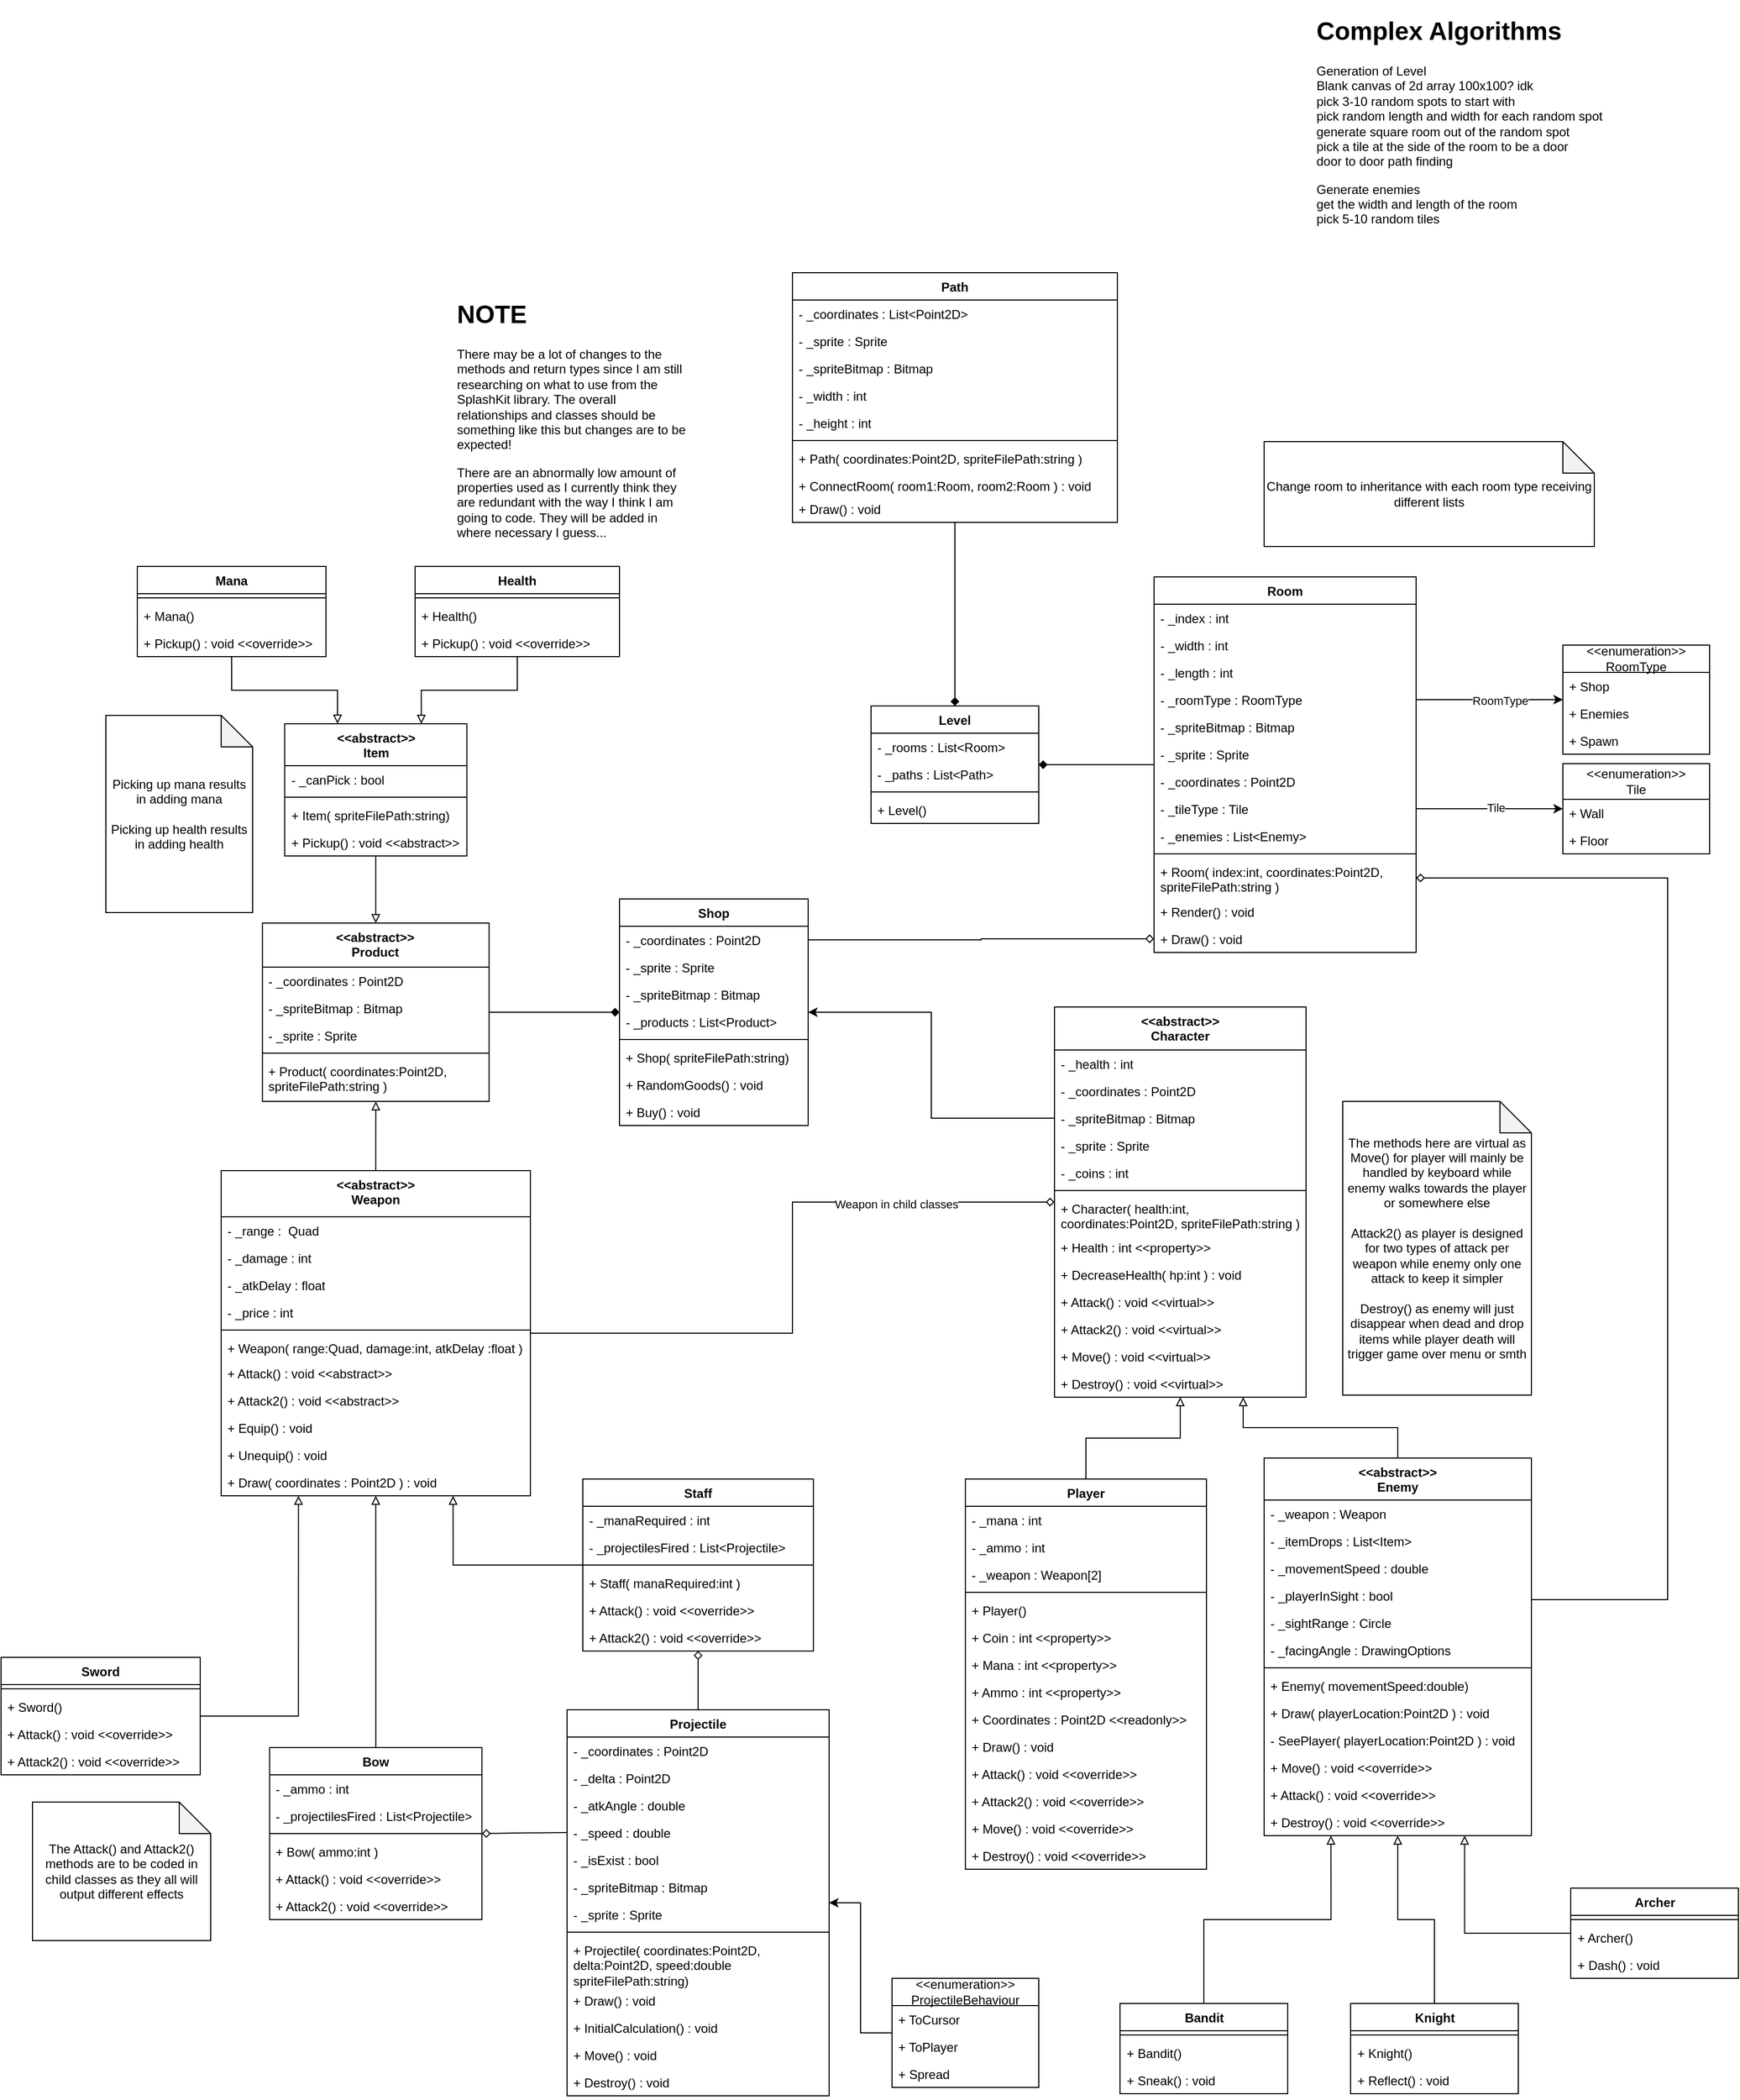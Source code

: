 <mxfile version="21.3.7" type="device">
  <diagram name="Page-1" id="TQQPiLnBuahnjjefrz2n">
    <mxGraphModel dx="3000" dy="2694" grid="0" gridSize="10" guides="1" tooltips="1" connect="1" arrows="1" fold="1" page="1" pageScale="1" pageWidth="850" pageHeight="1100" math="0" shadow="0">
      <root>
        <mxCell id="0" />
        <mxCell id="TzVhm6qtZfZsJkHeVMtm-5" parent="0" />
        <mxCell id="TzVhm6qtZfZsJkHeVMtm-182" style="edgeStyle=orthogonalEdgeStyle;rounded=0;orthogonalLoop=1;jettySize=auto;html=1;endArrow=diamond;endFill=0;" parent="TzVhm6qtZfZsJkHeVMtm-5" source="TzVhm6qtZfZsJkHeVMtm-14" target="TzVhm6qtZfZsJkHeVMtm-131" edge="1">
          <mxGeometry relative="1" as="geometry" />
        </mxCell>
        <mxCell id="TzVhm6qtZfZsJkHeVMtm-197" value="Weapon in child classes" style="edgeLabel;html=1;align=center;verticalAlign=middle;resizable=0;points=[];" parent="TzVhm6qtZfZsJkHeVMtm-182" vertex="1" connectable="0">
          <mxGeometry x="0.516" y="-2" relative="1" as="geometry">
            <mxPoint as="offset" />
          </mxGeometry>
        </mxCell>
        <mxCell id="TzVhm6qtZfZsJkHeVMtm-244" style="edgeStyle=orthogonalEdgeStyle;rounded=0;orthogonalLoop=1;jettySize=auto;html=1;endArrow=block;endFill=0;" parent="TzVhm6qtZfZsJkHeVMtm-5" source="TzVhm6qtZfZsJkHeVMtm-14" target="TzVhm6qtZfZsJkHeVMtm-234" edge="1">
          <mxGeometry relative="1" as="geometry" />
        </mxCell>
        <mxCell id="TzVhm6qtZfZsJkHeVMtm-14" value="&amp;lt;&amp;lt;abstract&amp;gt;&amp;gt;&lt;br&gt;Weapon" style="swimlane;fontStyle=1;align=center;verticalAlign=top;childLayout=stackLayout;horizontal=1;startSize=44;horizontalStack=0;resizeParent=1;resizeParentMax=0;resizeLast=0;collapsible=1;marginBottom=0;whiteSpace=wrap;html=1;" parent="TzVhm6qtZfZsJkHeVMtm-5" vertex="1">
          <mxGeometry x="240" y="156" width="295" height="310" as="geometry">
            <mxRectangle x="280" y="150" width="90" height="30" as="alternateBounds" />
          </mxGeometry>
        </mxCell>
        <mxCell id="TzVhm6qtZfZsJkHeVMtm-15" value="- _range :&amp;nbsp; Quad" style="text;strokeColor=none;fillColor=none;align=left;verticalAlign=top;spacingLeft=4;spacingRight=4;overflow=hidden;rotatable=0;points=[[0,0.5],[1,0.5]];portConstraint=eastwest;whiteSpace=wrap;html=1;" parent="TzVhm6qtZfZsJkHeVMtm-14" vertex="1">
          <mxGeometry y="44" width="295" height="26" as="geometry" />
        </mxCell>
        <mxCell id="TzVhm6qtZfZsJkHeVMtm-89" value="- _damage : int" style="text;strokeColor=none;fillColor=none;align=left;verticalAlign=top;spacingLeft=4;spacingRight=4;overflow=hidden;rotatable=0;points=[[0,0.5],[1,0.5]];portConstraint=eastwest;whiteSpace=wrap;html=1;" parent="TzVhm6qtZfZsJkHeVMtm-14" vertex="1">
          <mxGeometry y="70" width="295" height="26" as="geometry" />
        </mxCell>
        <mxCell id="TzVhm6qtZfZsJkHeVMtm-90" value="- _atkDelay : float" style="text;strokeColor=none;fillColor=none;align=left;verticalAlign=top;spacingLeft=4;spacingRight=4;overflow=hidden;rotatable=0;points=[[0,0.5],[1,0.5]];portConstraint=eastwest;whiteSpace=wrap;html=1;" parent="TzVhm6qtZfZsJkHeVMtm-14" vertex="1">
          <mxGeometry y="96" width="295" height="26" as="geometry" />
        </mxCell>
        <mxCell id="TzVhm6qtZfZsJkHeVMtm-97" value="- _price : int" style="text;strokeColor=none;fillColor=none;align=left;verticalAlign=top;spacingLeft=4;spacingRight=4;overflow=hidden;rotatable=0;points=[[0,0.5],[1,0.5]];portConstraint=eastwest;whiteSpace=wrap;html=1;" parent="TzVhm6qtZfZsJkHeVMtm-14" vertex="1">
          <mxGeometry y="122" width="295" height="26" as="geometry" />
        </mxCell>
        <mxCell id="TzVhm6qtZfZsJkHeVMtm-16" value="" style="line;strokeWidth=1;fillColor=none;align=left;verticalAlign=middle;spacingTop=-1;spacingLeft=3;spacingRight=3;rotatable=0;labelPosition=right;points=[];portConstraint=eastwest;strokeColor=inherit;" parent="TzVhm6qtZfZsJkHeVMtm-14" vertex="1">
          <mxGeometry y="148" width="295" height="8" as="geometry" />
        </mxCell>
        <mxCell id="TzVhm6qtZfZsJkHeVMtm-17" value="+ Weapon( range:Quad, damage:int, atkDelay :float )" style="text;strokeColor=none;fillColor=none;align=left;verticalAlign=top;spacingLeft=4;spacingRight=4;overflow=hidden;rotatable=0;points=[[0,0.5],[1,0.5]];portConstraint=eastwest;whiteSpace=wrap;html=1;" parent="TzVhm6qtZfZsJkHeVMtm-14" vertex="1">
          <mxGeometry y="156" width="295" height="24" as="geometry" />
        </mxCell>
        <mxCell id="TzVhm6qtZfZsJkHeVMtm-93" value="+ Attack() : void &amp;lt;&amp;lt;abstract&amp;gt;&amp;gt;" style="text;strokeColor=none;fillColor=none;align=left;verticalAlign=top;spacingLeft=4;spacingRight=4;overflow=hidden;rotatable=0;points=[[0,0.5],[1,0.5]];portConstraint=eastwest;whiteSpace=wrap;html=1;" parent="TzVhm6qtZfZsJkHeVMtm-14" vertex="1">
          <mxGeometry y="180" width="295" height="26" as="geometry" />
        </mxCell>
        <mxCell id="TzVhm6qtZfZsJkHeVMtm-101" value="+ Attack2() : void &amp;lt;&amp;lt;abstract&amp;gt;&amp;gt;" style="text;strokeColor=none;fillColor=none;align=left;verticalAlign=top;spacingLeft=4;spacingRight=4;overflow=hidden;rotatable=0;points=[[0,0.5],[1,0.5]];portConstraint=eastwest;whiteSpace=wrap;html=1;" parent="TzVhm6qtZfZsJkHeVMtm-14" vertex="1">
          <mxGeometry y="206" width="295" height="26" as="geometry" />
        </mxCell>
        <mxCell id="TzVhm6qtZfZsJkHeVMtm-95" value="+ Equip() : void" style="text;strokeColor=none;fillColor=none;align=left;verticalAlign=top;spacingLeft=4;spacingRight=4;overflow=hidden;rotatable=0;points=[[0,0.5],[1,0.5]];portConstraint=eastwest;whiteSpace=wrap;html=1;" parent="TzVhm6qtZfZsJkHeVMtm-14" vertex="1">
          <mxGeometry y="232" width="295" height="26" as="geometry" />
        </mxCell>
        <mxCell id="TzVhm6qtZfZsJkHeVMtm-96" value="+ Unequip() : void" style="text;strokeColor=none;fillColor=none;align=left;verticalAlign=top;spacingLeft=4;spacingRight=4;overflow=hidden;rotatable=0;points=[[0,0.5],[1,0.5]];portConstraint=eastwest;whiteSpace=wrap;html=1;" parent="TzVhm6qtZfZsJkHeVMtm-14" vertex="1">
          <mxGeometry y="258" width="295" height="26" as="geometry" />
        </mxCell>
        <mxCell id="TzVhm6qtZfZsJkHeVMtm-98" value="+ Draw( coordinates : Point2D ) : void&amp;nbsp;" style="text;strokeColor=none;fillColor=none;align=left;verticalAlign=top;spacingLeft=4;spacingRight=4;overflow=hidden;rotatable=0;points=[[0,0.5],[1,0.5]];portConstraint=eastwest;whiteSpace=wrap;html=1;" parent="TzVhm6qtZfZsJkHeVMtm-14" vertex="1">
          <mxGeometry y="284" width="295" height="26" as="geometry" />
        </mxCell>
        <mxCell id="TzVhm6qtZfZsJkHeVMtm-18" value="Shop" style="swimlane;fontStyle=1;align=center;verticalAlign=top;childLayout=stackLayout;horizontal=1;startSize=26;horizontalStack=0;resizeParent=1;resizeParentMax=0;resizeLast=0;collapsible=1;marginBottom=0;whiteSpace=wrap;html=1;" parent="TzVhm6qtZfZsJkHeVMtm-5" vertex="1">
          <mxGeometry x="620" y="-103" width="180" height="216" as="geometry" />
        </mxCell>
        <mxCell id="TzVhm6qtZfZsJkHeVMtm-223" value="- _coordinates : Point2D" style="text;strokeColor=none;fillColor=none;align=left;verticalAlign=top;spacingLeft=4;spacingRight=4;overflow=hidden;rotatable=0;points=[[0,0.5],[1,0.5]];portConstraint=eastwest;whiteSpace=wrap;html=1;" parent="TzVhm6qtZfZsJkHeVMtm-18" vertex="1">
          <mxGeometry y="26" width="180" height="26" as="geometry" />
        </mxCell>
        <mxCell id="TzVhm6qtZfZsJkHeVMtm-225" value="- _sprite : Sprite" style="text;strokeColor=none;fillColor=none;align=left;verticalAlign=top;spacingLeft=4;spacingRight=4;overflow=hidden;rotatable=0;points=[[0,0.5],[1,0.5]];portConstraint=eastwest;whiteSpace=wrap;html=1;" parent="TzVhm6qtZfZsJkHeVMtm-18" vertex="1">
          <mxGeometry y="52" width="180" height="26" as="geometry" />
        </mxCell>
        <mxCell id="TzVhm6qtZfZsJkHeVMtm-224" value="- _spriteBitmap : Bitmap" style="text;strokeColor=none;fillColor=none;align=left;verticalAlign=top;spacingLeft=4;spacingRight=4;overflow=hidden;rotatable=0;points=[[0,0.5],[1,0.5]];portConstraint=eastwest;whiteSpace=wrap;html=1;" parent="TzVhm6qtZfZsJkHeVMtm-18" vertex="1">
          <mxGeometry y="78" width="180" height="26" as="geometry" />
        </mxCell>
        <mxCell id="TzVhm6qtZfZsJkHeVMtm-227" value="- _products : List&amp;lt;Product&amp;gt;" style="text;strokeColor=none;fillColor=none;align=left;verticalAlign=top;spacingLeft=4;spacingRight=4;overflow=hidden;rotatable=0;points=[[0,0.5],[1,0.5]];portConstraint=eastwest;whiteSpace=wrap;html=1;" parent="TzVhm6qtZfZsJkHeVMtm-18" vertex="1">
          <mxGeometry y="104" width="180" height="26" as="geometry" />
        </mxCell>
        <mxCell id="TzVhm6qtZfZsJkHeVMtm-20" value="" style="line;strokeWidth=1;fillColor=none;align=left;verticalAlign=middle;spacingTop=-1;spacingLeft=3;spacingRight=3;rotatable=0;labelPosition=right;points=[];portConstraint=eastwest;strokeColor=inherit;" parent="TzVhm6qtZfZsJkHeVMtm-18" vertex="1">
          <mxGeometry y="130" width="180" height="8" as="geometry" />
        </mxCell>
        <mxCell id="TzVhm6qtZfZsJkHeVMtm-226" value="+ Shop( spriteFilePath:string)" style="text;strokeColor=none;fillColor=none;align=left;verticalAlign=top;spacingLeft=4;spacingRight=4;overflow=hidden;rotatable=0;points=[[0,0.5],[1,0.5]];portConstraint=eastwest;whiteSpace=wrap;html=1;" parent="TzVhm6qtZfZsJkHeVMtm-18" vertex="1">
          <mxGeometry y="138" width="180" height="26" as="geometry" />
        </mxCell>
        <mxCell id="TzVhm6qtZfZsJkHeVMtm-228" value="+ RandomGoods() : void" style="text;strokeColor=none;fillColor=none;align=left;verticalAlign=top;spacingLeft=4;spacingRight=4;overflow=hidden;rotatable=0;points=[[0,0.5],[1,0.5]];portConstraint=eastwest;whiteSpace=wrap;html=1;" parent="TzVhm6qtZfZsJkHeVMtm-18" vertex="1">
          <mxGeometry y="164" width="180" height="26" as="geometry" />
        </mxCell>
        <mxCell id="TzVhm6qtZfZsJkHeVMtm-233" value="+ Buy() : void" style="text;strokeColor=none;fillColor=none;align=left;verticalAlign=top;spacingLeft=4;spacingRight=4;overflow=hidden;rotatable=0;points=[[0,0.5],[1,0.5]];portConstraint=eastwest;whiteSpace=wrap;html=1;" parent="TzVhm6qtZfZsJkHeVMtm-18" vertex="1">
          <mxGeometry y="190" width="180" height="26" as="geometry" />
        </mxCell>
        <mxCell id="TzVhm6qtZfZsJkHeVMtm-153" style="edgeStyle=orthogonalEdgeStyle;rounded=0;orthogonalLoop=1;jettySize=auto;html=1;endArrow=block;endFill=0;" parent="TzVhm6qtZfZsJkHeVMtm-5" source="TzVhm6qtZfZsJkHeVMtm-22" target="TzVhm6qtZfZsJkHeVMtm-131" edge="1">
          <mxGeometry relative="1" as="geometry" />
        </mxCell>
        <mxCell id="TzVhm6qtZfZsJkHeVMtm-22" value="Player" style="swimlane;fontStyle=1;align=center;verticalAlign=top;childLayout=stackLayout;horizontal=1;startSize=26;horizontalStack=0;resizeParent=1;resizeParentMax=0;resizeLast=0;collapsible=1;marginBottom=0;whiteSpace=wrap;html=1;" parent="TzVhm6qtZfZsJkHeVMtm-5" vertex="1">
          <mxGeometry x="950" y="450" width="230" height="372" as="geometry" />
        </mxCell>
        <mxCell id="TzVhm6qtZfZsJkHeVMtm-23" value="- _mana : int" style="text;strokeColor=none;fillColor=none;align=left;verticalAlign=top;spacingLeft=4;spacingRight=4;overflow=hidden;rotatable=0;points=[[0,0.5],[1,0.5]];portConstraint=eastwest;whiteSpace=wrap;html=1;" parent="TzVhm6qtZfZsJkHeVMtm-22" vertex="1">
          <mxGeometry y="26" width="230" height="26" as="geometry" />
        </mxCell>
        <mxCell id="TzVhm6qtZfZsJkHeVMtm-142" value="- _ammo : int" style="text;strokeColor=none;fillColor=none;align=left;verticalAlign=top;spacingLeft=4;spacingRight=4;overflow=hidden;rotatable=0;points=[[0,0.5],[1,0.5]];portConstraint=eastwest;whiteSpace=wrap;html=1;" parent="TzVhm6qtZfZsJkHeVMtm-22" vertex="1">
          <mxGeometry y="52" width="230" height="26" as="geometry" />
        </mxCell>
        <mxCell id="TzVhm6qtZfZsJkHeVMtm-143" value="- _weapon : Weapon[2]" style="text;strokeColor=none;fillColor=none;align=left;verticalAlign=top;spacingLeft=4;spacingRight=4;overflow=hidden;rotatable=0;points=[[0,0.5],[1,0.5]];portConstraint=eastwest;whiteSpace=wrap;html=1;" parent="TzVhm6qtZfZsJkHeVMtm-22" vertex="1">
          <mxGeometry y="78" width="230" height="26" as="geometry" />
        </mxCell>
        <mxCell id="TzVhm6qtZfZsJkHeVMtm-24" value="" style="line;strokeWidth=1;fillColor=none;align=left;verticalAlign=middle;spacingTop=-1;spacingLeft=3;spacingRight=3;rotatable=0;labelPosition=right;points=[];portConstraint=eastwest;strokeColor=inherit;" parent="TzVhm6qtZfZsJkHeVMtm-22" vertex="1">
          <mxGeometry y="104" width="230" height="8" as="geometry" />
        </mxCell>
        <mxCell id="TzVhm6qtZfZsJkHeVMtm-25" value="+ Player()&amp;nbsp;" style="text;strokeColor=none;fillColor=none;align=left;verticalAlign=top;spacingLeft=4;spacingRight=4;overflow=hidden;rotatable=0;points=[[0,0.5],[1,0.5]];portConstraint=eastwest;whiteSpace=wrap;html=1;" parent="TzVhm6qtZfZsJkHeVMtm-22" vertex="1">
          <mxGeometry y="112" width="230" height="26" as="geometry" />
        </mxCell>
        <mxCell id="TzVhm6qtZfZsJkHeVMtm-201" value="+ Coin : int &amp;lt;&amp;lt;property&amp;gt;&amp;gt;" style="text;strokeColor=none;fillColor=none;align=left;verticalAlign=top;spacingLeft=4;spacingRight=4;overflow=hidden;rotatable=0;points=[[0,0.5],[1,0.5]];portConstraint=eastwest;whiteSpace=wrap;html=1;" parent="TzVhm6qtZfZsJkHeVMtm-22" vertex="1">
          <mxGeometry y="138" width="230" height="26" as="geometry" />
        </mxCell>
        <mxCell id="TzVhm6qtZfZsJkHeVMtm-148" value="+ Mana : int &amp;lt;&amp;lt;property&amp;gt;&amp;gt;" style="text;strokeColor=none;fillColor=none;align=left;verticalAlign=top;spacingLeft=4;spacingRight=4;overflow=hidden;rotatable=0;points=[[0,0.5],[1,0.5]];portConstraint=eastwest;whiteSpace=wrap;html=1;" parent="TzVhm6qtZfZsJkHeVMtm-22" vertex="1">
          <mxGeometry y="164" width="230" height="26" as="geometry" />
        </mxCell>
        <mxCell id="TzVhm6qtZfZsJkHeVMtm-149" value="+ Ammo : int &amp;lt;&amp;lt;property&amp;gt;&amp;gt;" style="text;strokeColor=none;fillColor=none;align=left;verticalAlign=top;spacingLeft=4;spacingRight=4;overflow=hidden;rotatable=0;points=[[0,0.5],[1,0.5]];portConstraint=eastwest;whiteSpace=wrap;html=1;" parent="TzVhm6qtZfZsJkHeVMtm-22" vertex="1">
          <mxGeometry y="190" width="230" height="26" as="geometry" />
        </mxCell>
        <mxCell id="NR3jeL1luINUPZ0waHZt-5" value="+ Coordinates : Point2D &amp;lt;&amp;lt;readonly&amp;gt;&amp;gt;" style="text;strokeColor=none;fillColor=none;align=left;verticalAlign=top;spacingLeft=4;spacingRight=4;overflow=hidden;rotatable=0;points=[[0,0.5],[1,0.5]];portConstraint=eastwest;whiteSpace=wrap;html=1;" parent="TzVhm6qtZfZsJkHeVMtm-22" vertex="1">
          <mxGeometry y="216" width="230" height="26" as="geometry" />
        </mxCell>
        <mxCell id="NR3jeL1luINUPZ0waHZt-0" value="+ Draw() : void" style="text;strokeColor=none;fillColor=none;align=left;verticalAlign=top;spacingLeft=4;spacingRight=4;overflow=hidden;rotatable=0;points=[[0,0.5],[1,0.5]];portConstraint=eastwest;whiteSpace=wrap;html=1;" parent="TzVhm6qtZfZsJkHeVMtm-22" vertex="1">
          <mxGeometry y="242" width="230" height="26" as="geometry" />
        </mxCell>
        <mxCell id="EpUVJcwhEqb3ad0gSvxq-1" value="+ Attack() : void &amp;lt;&amp;lt;override&amp;gt;&amp;gt;" style="text;strokeColor=none;fillColor=none;align=left;verticalAlign=top;spacingLeft=4;spacingRight=4;overflow=hidden;rotatable=0;points=[[0,0.5],[1,0.5]];portConstraint=eastwest;whiteSpace=wrap;html=1;" parent="TzVhm6qtZfZsJkHeVMtm-22" vertex="1">
          <mxGeometry y="268" width="230" height="26" as="geometry" />
        </mxCell>
        <mxCell id="TzVhm6qtZfZsJkHeVMtm-156" value="+ Attack2() : void &amp;lt;&amp;lt;override&amp;gt;&amp;gt;" style="text;strokeColor=none;fillColor=none;align=left;verticalAlign=top;spacingLeft=4;spacingRight=4;overflow=hidden;rotatable=0;points=[[0,0.5],[1,0.5]];portConstraint=eastwest;whiteSpace=wrap;html=1;" parent="TzVhm6qtZfZsJkHeVMtm-22" vertex="1">
          <mxGeometry y="294" width="230" height="26" as="geometry" />
        </mxCell>
        <mxCell id="TzVhm6qtZfZsJkHeVMtm-150" value="+ Move() : void &amp;lt;&amp;lt;override&amp;gt;&amp;gt;" style="text;strokeColor=none;fillColor=none;align=left;verticalAlign=top;spacingLeft=4;spacingRight=4;overflow=hidden;rotatable=0;points=[[0,0.5],[1,0.5]];portConstraint=eastwest;whiteSpace=wrap;html=1;" parent="TzVhm6qtZfZsJkHeVMtm-22" vertex="1">
          <mxGeometry y="320" width="230" height="26" as="geometry" />
        </mxCell>
        <mxCell id="TzVhm6qtZfZsJkHeVMtm-159" value="+ Destroy() : void &amp;lt;&amp;lt;override&amp;gt;&amp;gt;" style="text;strokeColor=none;fillColor=none;align=left;verticalAlign=top;spacingLeft=4;spacingRight=4;overflow=hidden;rotatable=0;points=[[0,0.5],[1,0.5]];portConstraint=eastwest;whiteSpace=wrap;html=1;" parent="TzVhm6qtZfZsJkHeVMtm-22" vertex="1">
          <mxGeometry y="346" width="230" height="26" as="geometry" />
        </mxCell>
        <mxCell id="TzVhm6qtZfZsJkHeVMtm-154" style="edgeStyle=orthogonalEdgeStyle;rounded=0;orthogonalLoop=1;jettySize=auto;html=1;entryX=0.75;entryY=1;entryDx=0;entryDy=0;endArrow=block;endFill=0;" parent="TzVhm6qtZfZsJkHeVMtm-5" source="TzVhm6qtZfZsJkHeVMtm-26" target="TzVhm6qtZfZsJkHeVMtm-131" edge="1">
          <mxGeometry relative="1" as="geometry" />
        </mxCell>
        <mxCell id="TzVhm6qtZfZsJkHeVMtm-313" style="edgeStyle=orthogonalEdgeStyle;rounded=0;orthogonalLoop=1;jettySize=auto;html=1;entryX=1;entryY=0.5;entryDx=0;entryDy=0;endArrow=diamond;endFill=0;" parent="TzVhm6qtZfZsJkHeVMtm-5" source="TzVhm6qtZfZsJkHeVMtm-26" target="TzVhm6qtZfZsJkHeVMtm-253" edge="1">
          <mxGeometry relative="1" as="geometry">
            <Array as="points">
              <mxPoint x="1620" y="565" />
              <mxPoint x="1620" y="-123" />
            </Array>
          </mxGeometry>
        </mxCell>
        <mxCell id="TzVhm6qtZfZsJkHeVMtm-26" value="&amp;lt;&amp;lt;abstract&amp;gt;&amp;gt;&lt;br&gt;Enemy" style="swimlane;fontStyle=1;align=center;verticalAlign=top;childLayout=stackLayout;horizontal=1;startSize=40;horizontalStack=0;resizeParent=1;resizeParentMax=0;resizeLast=0;collapsible=1;marginBottom=0;whiteSpace=wrap;html=1;" parent="TzVhm6qtZfZsJkHeVMtm-5" vertex="1">
          <mxGeometry x="1235" y="430" width="255" height="360" as="geometry">
            <mxRectangle x="1230" y="450" width="80" height="30" as="alternateBounds" />
          </mxGeometry>
        </mxCell>
        <mxCell id="TzVhm6qtZfZsJkHeVMtm-27" value="- _weapon : Weapon" style="text;strokeColor=none;fillColor=none;align=left;verticalAlign=top;spacingLeft=4;spacingRight=4;overflow=hidden;rotatable=0;points=[[0,0.5],[1,0.5]];portConstraint=eastwest;whiteSpace=wrap;html=1;" parent="TzVhm6qtZfZsJkHeVMtm-26" vertex="1">
          <mxGeometry y="40" width="255" height="26" as="geometry" />
        </mxCell>
        <mxCell id="TzVhm6qtZfZsJkHeVMtm-161" value="- _itemDrops : List&amp;lt;Item&amp;gt;" style="text;strokeColor=none;fillColor=none;align=left;verticalAlign=top;spacingLeft=4;spacingRight=4;overflow=hidden;rotatable=0;points=[[0,0.5],[1,0.5]];portConstraint=eastwest;whiteSpace=wrap;html=1;" parent="TzVhm6qtZfZsJkHeVMtm-26" vertex="1">
          <mxGeometry y="66" width="255" height="26" as="geometry" />
        </mxCell>
        <mxCell id="TzVhm6qtZfZsJkHeVMtm-162" value="- _movementSpeed : double" style="text;strokeColor=none;fillColor=none;align=left;verticalAlign=top;spacingLeft=4;spacingRight=4;overflow=hidden;rotatable=0;points=[[0,0.5],[1,0.5]];portConstraint=eastwest;whiteSpace=wrap;html=1;" parent="TzVhm6qtZfZsJkHeVMtm-26" vertex="1">
          <mxGeometry y="92" width="255" height="26" as="geometry" />
        </mxCell>
        <mxCell id="TzVhm6qtZfZsJkHeVMtm-296" value="- _playerInSight : bool" style="text;strokeColor=none;fillColor=none;align=left;verticalAlign=top;spacingLeft=4;spacingRight=4;overflow=hidden;rotatable=0;points=[[0,0.5],[1,0.5]];portConstraint=eastwest;whiteSpace=wrap;html=1;" parent="TzVhm6qtZfZsJkHeVMtm-26" vertex="1">
          <mxGeometry y="118" width="255" height="26" as="geometry" />
        </mxCell>
        <mxCell id="NR3jeL1luINUPZ0waHZt-3" value="- _sightRange : Circle" style="text;strokeColor=none;fillColor=none;align=left;verticalAlign=top;spacingLeft=4;spacingRight=4;overflow=hidden;rotatable=0;points=[[0,0.5],[1,0.5]];portConstraint=eastwest;whiteSpace=wrap;html=1;" parent="TzVhm6qtZfZsJkHeVMtm-26" vertex="1">
          <mxGeometry y="144" width="255" height="26" as="geometry" />
        </mxCell>
        <mxCell id="NR3jeL1luINUPZ0waHZt-4" value="- _facingAngle : DrawingOptions" style="text;strokeColor=none;fillColor=none;align=left;verticalAlign=top;spacingLeft=4;spacingRight=4;overflow=hidden;rotatable=0;points=[[0,0.5],[1,0.5]];portConstraint=eastwest;whiteSpace=wrap;html=1;" parent="TzVhm6qtZfZsJkHeVMtm-26" vertex="1">
          <mxGeometry y="170" width="255" height="26" as="geometry" />
        </mxCell>
        <mxCell id="TzVhm6qtZfZsJkHeVMtm-28" value="" style="line;strokeWidth=1;fillColor=none;align=left;verticalAlign=middle;spacingTop=-1;spacingLeft=3;spacingRight=3;rotatable=0;labelPosition=right;points=[];portConstraint=eastwest;strokeColor=inherit;" parent="TzVhm6qtZfZsJkHeVMtm-26" vertex="1">
          <mxGeometry y="196" width="255" height="8" as="geometry" />
        </mxCell>
        <mxCell id="TzVhm6qtZfZsJkHeVMtm-29" value="+ Enemy( movementSpeed:double)" style="text;strokeColor=none;fillColor=none;align=left;verticalAlign=top;spacingLeft=4;spacingRight=4;overflow=hidden;rotatable=0;points=[[0,0.5],[1,0.5]];portConstraint=eastwest;whiteSpace=wrap;html=1;" parent="TzVhm6qtZfZsJkHeVMtm-26" vertex="1">
          <mxGeometry y="204" width="255" height="26" as="geometry" />
        </mxCell>
        <mxCell id="NR3jeL1luINUPZ0waHZt-1" value="+ Draw( playerLocation:Point2D ) : void" style="text;strokeColor=none;fillColor=none;align=left;verticalAlign=top;spacingLeft=4;spacingRight=4;overflow=hidden;rotatable=0;points=[[0,0.5],[1,0.5]];portConstraint=eastwest;whiteSpace=wrap;html=1;" parent="TzVhm6qtZfZsJkHeVMtm-26" vertex="1">
          <mxGeometry y="230" width="255" height="26" as="geometry" />
        </mxCell>
        <mxCell id="NR3jeL1luINUPZ0waHZt-2" value="- SeePlayer( playerLocation:Point2D ) : void" style="text;strokeColor=none;fillColor=none;align=left;verticalAlign=top;spacingLeft=4;spacingRight=4;overflow=hidden;rotatable=0;points=[[0,0.5],[1,0.5]];portConstraint=eastwest;whiteSpace=wrap;html=1;" parent="TzVhm6qtZfZsJkHeVMtm-26" vertex="1">
          <mxGeometry y="256" width="255" height="26" as="geometry" />
        </mxCell>
        <mxCell id="TzVhm6qtZfZsJkHeVMtm-151" value="+ Move() : void &amp;lt;&amp;lt;override&amp;gt;&amp;gt;" style="text;strokeColor=none;fillColor=none;align=left;verticalAlign=top;spacingLeft=4;spacingRight=4;overflow=hidden;rotatable=0;points=[[0,0.5],[1,0.5]];portConstraint=eastwest;whiteSpace=wrap;html=1;" parent="TzVhm6qtZfZsJkHeVMtm-26" vertex="1">
          <mxGeometry y="282" width="255" height="26" as="geometry" />
        </mxCell>
        <mxCell id="EpUVJcwhEqb3ad0gSvxq-0" value="+ Attack() : void &amp;lt;&amp;lt;override&amp;gt;&amp;gt;" style="text;strokeColor=none;fillColor=none;align=left;verticalAlign=top;spacingLeft=4;spacingRight=4;overflow=hidden;rotatable=0;points=[[0,0.5],[1,0.5]];portConstraint=eastwest;whiteSpace=wrap;html=1;" parent="TzVhm6qtZfZsJkHeVMtm-26" vertex="1">
          <mxGeometry y="308" width="255" height="26" as="geometry" />
        </mxCell>
        <mxCell id="TzVhm6qtZfZsJkHeVMtm-158" value="+ Destroy() : void &amp;lt;&amp;lt;override&amp;gt;&amp;gt;" style="text;strokeColor=none;fillColor=none;align=left;verticalAlign=top;spacingLeft=4;spacingRight=4;overflow=hidden;rotatable=0;points=[[0,0.5],[1,0.5]];portConstraint=eastwest;whiteSpace=wrap;html=1;" parent="TzVhm6qtZfZsJkHeVMtm-26" vertex="1">
          <mxGeometry y="334" width="255" height="26" as="geometry" />
        </mxCell>
        <mxCell id="TzVhm6qtZfZsJkHeVMtm-129" style="edgeStyle=orthogonalEdgeStyle;rounded=0;orthogonalLoop=1;jettySize=auto;html=1;endArrow=diamond;endFill=0;" parent="TzVhm6qtZfZsJkHeVMtm-5" source="TzVhm6qtZfZsJkHeVMtm-30" target="TzVhm6qtZfZsJkHeVMtm-58" edge="1">
          <mxGeometry relative="1" as="geometry" />
        </mxCell>
        <mxCell id="TzVhm6qtZfZsJkHeVMtm-30" value="Projectile" style="swimlane;fontStyle=1;align=center;verticalAlign=top;childLayout=stackLayout;horizontal=1;startSize=26;horizontalStack=0;resizeParent=1;resizeParentMax=0;resizeLast=0;collapsible=1;marginBottom=0;whiteSpace=wrap;html=1;" parent="TzVhm6qtZfZsJkHeVMtm-5" vertex="1">
          <mxGeometry x="570" y="670" width="250" height="368" as="geometry" />
        </mxCell>
        <mxCell id="TzVhm6qtZfZsJkHeVMtm-31" value="- _coordinates : Point2D" style="text;strokeColor=none;fillColor=none;align=left;verticalAlign=top;spacingLeft=4;spacingRight=4;overflow=hidden;rotatable=0;points=[[0,0.5],[1,0.5]];portConstraint=eastwest;whiteSpace=wrap;html=1;" parent="TzVhm6qtZfZsJkHeVMtm-30" vertex="1">
          <mxGeometry y="26" width="250" height="26" as="geometry" />
        </mxCell>
        <mxCell id="TzVhm6qtZfZsJkHeVMtm-115" value="- _delta : Point2D" style="text;strokeColor=none;fillColor=none;align=left;verticalAlign=top;spacingLeft=4;spacingRight=4;overflow=hidden;rotatable=0;points=[[0,0.5],[1,0.5]];portConstraint=eastwest;whiteSpace=wrap;html=1;" parent="TzVhm6qtZfZsJkHeVMtm-30" vertex="1">
          <mxGeometry y="52" width="250" height="26" as="geometry" />
        </mxCell>
        <mxCell id="TzVhm6qtZfZsJkHeVMtm-116" value="- _atkAngle : double" style="text;strokeColor=none;fillColor=none;align=left;verticalAlign=top;spacingLeft=4;spacingRight=4;overflow=hidden;rotatable=0;points=[[0,0.5],[1,0.5]];portConstraint=eastwest;whiteSpace=wrap;html=1;" parent="TzVhm6qtZfZsJkHeVMtm-30" vertex="1">
          <mxGeometry y="78" width="250" height="26" as="geometry" />
        </mxCell>
        <mxCell id="TzVhm6qtZfZsJkHeVMtm-125" value="- _speed : double" style="text;strokeColor=none;fillColor=none;align=left;verticalAlign=top;spacingLeft=4;spacingRight=4;overflow=hidden;rotatable=0;points=[[0,0.5],[1,0.5]];portConstraint=eastwest;whiteSpace=wrap;html=1;" parent="TzVhm6qtZfZsJkHeVMtm-30" vertex="1">
          <mxGeometry y="104" width="250" height="26" as="geometry" />
        </mxCell>
        <mxCell id="TzVhm6qtZfZsJkHeVMtm-118" value="- _isExist : bool" style="text;strokeColor=none;fillColor=none;align=left;verticalAlign=top;spacingLeft=4;spacingRight=4;overflow=hidden;rotatable=0;points=[[0,0.5],[1,0.5]];portConstraint=eastwest;whiteSpace=wrap;html=1;" parent="TzVhm6qtZfZsJkHeVMtm-30" vertex="1">
          <mxGeometry y="130" width="250" height="26" as="geometry" />
        </mxCell>
        <mxCell id="TzVhm6qtZfZsJkHeVMtm-120" value="- _spriteBitmap : Bitmap" style="text;strokeColor=none;fillColor=none;align=left;verticalAlign=top;spacingLeft=4;spacingRight=4;overflow=hidden;rotatable=0;points=[[0,0.5],[1,0.5]];portConstraint=eastwest;whiteSpace=wrap;html=1;" parent="TzVhm6qtZfZsJkHeVMtm-30" vertex="1">
          <mxGeometry y="156" width="250" height="26" as="geometry" />
        </mxCell>
        <mxCell id="TzVhm6qtZfZsJkHeVMtm-121" value="- _sprite : Sprite" style="text;strokeColor=none;fillColor=none;align=left;verticalAlign=top;spacingLeft=4;spacingRight=4;overflow=hidden;rotatable=0;points=[[0,0.5],[1,0.5]];portConstraint=eastwest;whiteSpace=wrap;html=1;" parent="TzVhm6qtZfZsJkHeVMtm-30" vertex="1">
          <mxGeometry y="182" width="250" height="26" as="geometry" />
        </mxCell>
        <mxCell id="TzVhm6qtZfZsJkHeVMtm-32" value="" style="line;strokeWidth=1;fillColor=none;align=left;verticalAlign=middle;spacingTop=-1;spacingLeft=3;spacingRight=3;rotatable=0;labelPosition=right;points=[];portConstraint=eastwest;strokeColor=inherit;" parent="TzVhm6qtZfZsJkHeVMtm-30" vertex="1">
          <mxGeometry y="208" width="250" height="8" as="geometry" />
        </mxCell>
        <mxCell id="TzVhm6qtZfZsJkHeVMtm-33" value="+ Projectile( coordinates:Point2D, delta:Point2D, speed:double spriteFilePath:string)" style="text;strokeColor=none;fillColor=none;align=left;verticalAlign=top;spacingLeft=4;spacingRight=4;overflow=hidden;rotatable=0;points=[[0,0.5],[1,0.5]];portConstraint=eastwest;whiteSpace=wrap;html=1;" parent="TzVhm6qtZfZsJkHeVMtm-30" vertex="1">
          <mxGeometry y="216" width="250" height="48" as="geometry" />
        </mxCell>
        <mxCell id="TzVhm6qtZfZsJkHeVMtm-122" value="+ Draw() : void" style="text;strokeColor=none;fillColor=none;align=left;verticalAlign=top;spacingLeft=4;spacingRight=4;overflow=hidden;rotatable=0;points=[[0,0.5],[1,0.5]];portConstraint=eastwest;whiteSpace=wrap;html=1;" parent="TzVhm6qtZfZsJkHeVMtm-30" vertex="1">
          <mxGeometry y="264" width="250" height="26" as="geometry" />
        </mxCell>
        <mxCell id="TzVhm6qtZfZsJkHeVMtm-123" value="+ InitialCalculation() : void" style="text;strokeColor=none;fillColor=none;align=left;verticalAlign=top;spacingLeft=4;spacingRight=4;overflow=hidden;rotatable=0;points=[[0,0.5],[1,0.5]];portConstraint=eastwest;whiteSpace=wrap;html=1;" parent="TzVhm6qtZfZsJkHeVMtm-30" vertex="1">
          <mxGeometry y="290" width="250" height="26" as="geometry" />
        </mxCell>
        <mxCell id="TzVhm6qtZfZsJkHeVMtm-124" value="+ Move() : void" style="text;strokeColor=none;fillColor=none;align=left;verticalAlign=top;spacingLeft=4;spacingRight=4;overflow=hidden;rotatable=0;points=[[0,0.5],[1,0.5]];portConstraint=eastwest;whiteSpace=wrap;html=1;" parent="TzVhm6qtZfZsJkHeVMtm-30" vertex="1">
          <mxGeometry y="316" width="250" height="26" as="geometry" />
        </mxCell>
        <mxCell id="TzVhm6qtZfZsJkHeVMtm-126" value="+ Destroy() : void" style="text;strokeColor=none;fillColor=none;align=left;verticalAlign=top;spacingLeft=4;spacingRight=4;overflow=hidden;rotatable=0;points=[[0,0.5],[1,0.5]];portConstraint=eastwest;whiteSpace=wrap;html=1;" parent="TzVhm6qtZfZsJkHeVMtm-30" vertex="1">
          <mxGeometry y="342" width="250" height="26" as="geometry" />
        </mxCell>
        <mxCell id="TzVhm6qtZfZsJkHeVMtm-86" style="edgeStyle=orthogonalEdgeStyle;rounded=0;orthogonalLoop=1;jettySize=auto;html=1;entryX=0.25;entryY=1;entryDx=0;entryDy=0;endArrow=block;endFill=0;" parent="TzVhm6qtZfZsJkHeVMtm-5" source="TzVhm6qtZfZsJkHeVMtm-50" target="TzVhm6qtZfZsJkHeVMtm-14" edge="1">
          <mxGeometry relative="1" as="geometry" />
        </mxCell>
        <mxCell id="TzVhm6qtZfZsJkHeVMtm-50" value="Sword" style="swimlane;fontStyle=1;align=center;verticalAlign=top;childLayout=stackLayout;horizontal=1;startSize=26;horizontalStack=0;resizeParent=1;resizeParentMax=0;resizeLast=0;collapsible=1;marginBottom=0;whiteSpace=wrap;html=1;" parent="TzVhm6qtZfZsJkHeVMtm-5" vertex="1">
          <mxGeometry x="30" y="620" width="190" height="112" as="geometry" />
        </mxCell>
        <mxCell id="TzVhm6qtZfZsJkHeVMtm-52" value="" style="line;strokeWidth=1;fillColor=none;align=left;verticalAlign=middle;spacingTop=-1;spacingLeft=3;spacingRight=3;rotatable=0;labelPosition=right;points=[];portConstraint=eastwest;strokeColor=inherit;" parent="TzVhm6qtZfZsJkHeVMtm-50" vertex="1">
          <mxGeometry y="26" width="190" height="8" as="geometry" />
        </mxCell>
        <mxCell id="TzVhm6qtZfZsJkHeVMtm-53" value="+ Sword()" style="text;strokeColor=none;fillColor=none;align=left;verticalAlign=top;spacingLeft=4;spacingRight=4;overflow=hidden;rotatable=0;points=[[0,0.5],[1,0.5]];portConstraint=eastwest;whiteSpace=wrap;html=1;" parent="TzVhm6qtZfZsJkHeVMtm-50" vertex="1">
          <mxGeometry y="34" width="190" height="26" as="geometry" />
        </mxCell>
        <mxCell id="TzVhm6qtZfZsJkHeVMtm-109" value="+ Attack() : void &amp;lt;&amp;lt;override&amp;gt;&amp;gt;" style="text;strokeColor=none;fillColor=none;align=left;verticalAlign=top;spacingLeft=4;spacingRight=4;overflow=hidden;rotatable=0;points=[[0,0.5],[1,0.5]];portConstraint=eastwest;whiteSpace=wrap;html=1;" parent="TzVhm6qtZfZsJkHeVMtm-50" vertex="1">
          <mxGeometry y="60" width="190" height="26" as="geometry" />
        </mxCell>
        <mxCell id="TzVhm6qtZfZsJkHeVMtm-110" value="+ Attack2() : void &amp;lt;&amp;lt;override&amp;gt;&amp;gt;" style="text;strokeColor=none;fillColor=none;align=left;verticalAlign=top;spacingLeft=4;spacingRight=4;overflow=hidden;rotatable=0;points=[[0,0.5],[1,0.5]];portConstraint=eastwest;whiteSpace=wrap;html=1;" parent="TzVhm6qtZfZsJkHeVMtm-50" vertex="1">
          <mxGeometry y="86" width="190" height="26" as="geometry" />
        </mxCell>
        <mxCell id="TzVhm6qtZfZsJkHeVMtm-87" style="edgeStyle=orthogonalEdgeStyle;rounded=0;orthogonalLoop=1;jettySize=auto;html=1;entryX=0.5;entryY=1;entryDx=0;entryDy=0;endArrow=block;endFill=0;" parent="TzVhm6qtZfZsJkHeVMtm-5" source="TzVhm6qtZfZsJkHeVMtm-54" target="TzVhm6qtZfZsJkHeVMtm-14" edge="1">
          <mxGeometry relative="1" as="geometry" />
        </mxCell>
        <mxCell id="TzVhm6qtZfZsJkHeVMtm-54" value="Bow" style="swimlane;fontStyle=1;align=center;verticalAlign=top;childLayout=stackLayout;horizontal=1;startSize=26;horizontalStack=0;resizeParent=1;resizeParentMax=0;resizeLast=0;collapsible=1;marginBottom=0;whiteSpace=wrap;html=1;" parent="TzVhm6qtZfZsJkHeVMtm-5" vertex="1">
          <mxGeometry x="286.25" y="706" width="202.5" height="164" as="geometry" />
        </mxCell>
        <mxCell id="TzVhm6qtZfZsJkHeVMtm-55" value="- _ammo : int" style="text;strokeColor=none;fillColor=none;align=left;verticalAlign=top;spacingLeft=4;spacingRight=4;overflow=hidden;rotatable=0;points=[[0,0.5],[1,0.5]];portConstraint=eastwest;whiteSpace=wrap;html=1;" parent="TzVhm6qtZfZsJkHeVMtm-54" vertex="1">
          <mxGeometry y="26" width="202.5" height="26" as="geometry" />
        </mxCell>
        <mxCell id="TzVhm6qtZfZsJkHeVMtm-127" value="- _projectilesFired : List&amp;lt;Projectile&amp;gt;" style="text;strokeColor=none;fillColor=none;align=left;verticalAlign=top;spacingLeft=4;spacingRight=4;overflow=hidden;rotatable=0;points=[[0,0.5],[1,0.5]];portConstraint=eastwest;whiteSpace=wrap;html=1;" parent="TzVhm6qtZfZsJkHeVMtm-54" vertex="1">
          <mxGeometry y="52" width="202.5" height="26" as="geometry" />
        </mxCell>
        <mxCell id="TzVhm6qtZfZsJkHeVMtm-56" value="" style="line;strokeWidth=1;fillColor=none;align=left;verticalAlign=middle;spacingTop=-1;spacingLeft=3;spacingRight=3;rotatable=0;labelPosition=right;points=[];portConstraint=eastwest;strokeColor=inherit;" parent="TzVhm6qtZfZsJkHeVMtm-54" vertex="1">
          <mxGeometry y="78" width="202.5" height="8" as="geometry" />
        </mxCell>
        <mxCell id="TzVhm6qtZfZsJkHeVMtm-57" value="+ Bow( ammo:int )" style="text;strokeColor=none;fillColor=none;align=left;verticalAlign=top;spacingLeft=4;spacingRight=4;overflow=hidden;rotatable=0;points=[[0,0.5],[1,0.5]];portConstraint=eastwest;whiteSpace=wrap;html=1;" parent="TzVhm6qtZfZsJkHeVMtm-54" vertex="1">
          <mxGeometry y="86" width="202.5" height="26" as="geometry" />
        </mxCell>
        <mxCell id="TzVhm6qtZfZsJkHeVMtm-111" value="+ Attack() : void &amp;lt;&amp;lt;override&amp;gt;&amp;gt;" style="text;strokeColor=none;fillColor=none;align=left;verticalAlign=top;spacingLeft=4;spacingRight=4;overflow=hidden;rotatable=0;points=[[0,0.5],[1,0.5]];portConstraint=eastwest;whiteSpace=wrap;html=1;" parent="TzVhm6qtZfZsJkHeVMtm-54" vertex="1">
          <mxGeometry y="112" width="202.5" height="26" as="geometry" />
        </mxCell>
        <mxCell id="TzVhm6qtZfZsJkHeVMtm-112" value="+ Attack2() : void &amp;lt;&amp;lt;override&amp;gt;&amp;gt;" style="text;strokeColor=none;fillColor=none;align=left;verticalAlign=top;spacingLeft=4;spacingRight=4;overflow=hidden;rotatable=0;points=[[0,0.5],[1,0.5]];portConstraint=eastwest;whiteSpace=wrap;html=1;" parent="TzVhm6qtZfZsJkHeVMtm-54" vertex="1">
          <mxGeometry y="138" width="202.5" height="26" as="geometry" />
        </mxCell>
        <mxCell id="TzVhm6qtZfZsJkHeVMtm-88" style="edgeStyle=orthogonalEdgeStyle;rounded=0;orthogonalLoop=1;jettySize=auto;html=1;entryX=0.75;entryY=1;entryDx=0;entryDy=0;endArrow=block;endFill=0;" parent="TzVhm6qtZfZsJkHeVMtm-5" source="TzVhm6qtZfZsJkHeVMtm-58" target="TzVhm6qtZfZsJkHeVMtm-14" edge="1">
          <mxGeometry relative="1" as="geometry" />
        </mxCell>
        <mxCell id="TzVhm6qtZfZsJkHeVMtm-58" value="Staff" style="swimlane;fontStyle=1;align=center;verticalAlign=top;childLayout=stackLayout;horizontal=1;startSize=26;horizontalStack=0;resizeParent=1;resizeParentMax=0;resizeLast=0;collapsible=1;marginBottom=0;whiteSpace=wrap;html=1;" parent="TzVhm6qtZfZsJkHeVMtm-5" vertex="1">
          <mxGeometry x="585" y="450" width="220" height="164" as="geometry" />
        </mxCell>
        <mxCell id="TzVhm6qtZfZsJkHeVMtm-59" value="- _manaRequired : int" style="text;strokeColor=none;fillColor=none;align=left;verticalAlign=top;spacingLeft=4;spacingRight=4;overflow=hidden;rotatable=0;points=[[0,0.5],[1,0.5]];portConstraint=eastwest;whiteSpace=wrap;html=1;" parent="TzVhm6qtZfZsJkHeVMtm-58" vertex="1">
          <mxGeometry y="26" width="220" height="26" as="geometry" />
        </mxCell>
        <mxCell id="TzVhm6qtZfZsJkHeVMtm-128" value="- _projectilesFired : List&amp;lt;Projectile&amp;gt;" style="text;strokeColor=none;fillColor=none;align=left;verticalAlign=top;spacingLeft=4;spacingRight=4;overflow=hidden;rotatable=0;points=[[0,0.5],[1,0.5]];portConstraint=eastwest;whiteSpace=wrap;html=1;" parent="TzVhm6qtZfZsJkHeVMtm-58" vertex="1">
          <mxGeometry y="52" width="220" height="26" as="geometry" />
        </mxCell>
        <mxCell id="TzVhm6qtZfZsJkHeVMtm-60" value="" style="line;strokeWidth=1;fillColor=none;align=left;verticalAlign=middle;spacingTop=-1;spacingLeft=3;spacingRight=3;rotatable=0;labelPosition=right;points=[];portConstraint=eastwest;strokeColor=inherit;" parent="TzVhm6qtZfZsJkHeVMtm-58" vertex="1">
          <mxGeometry y="78" width="220" height="8" as="geometry" />
        </mxCell>
        <mxCell id="TzVhm6qtZfZsJkHeVMtm-61" value="+ Staff( manaRequired:int )" style="text;strokeColor=none;fillColor=none;align=left;verticalAlign=top;spacingLeft=4;spacingRight=4;overflow=hidden;rotatable=0;points=[[0,0.5],[1,0.5]];portConstraint=eastwest;whiteSpace=wrap;html=1;" parent="TzVhm6qtZfZsJkHeVMtm-58" vertex="1">
          <mxGeometry y="86" width="220" height="26" as="geometry" />
        </mxCell>
        <mxCell id="TzVhm6qtZfZsJkHeVMtm-113" value="+ Attack() : void &amp;lt;&amp;lt;override&amp;gt;&amp;gt;" style="text;strokeColor=none;fillColor=none;align=left;verticalAlign=top;spacingLeft=4;spacingRight=4;overflow=hidden;rotatable=0;points=[[0,0.5],[1,0.5]];portConstraint=eastwest;whiteSpace=wrap;html=1;" parent="TzVhm6qtZfZsJkHeVMtm-58" vertex="1">
          <mxGeometry y="112" width="220" height="26" as="geometry" />
        </mxCell>
        <mxCell id="TzVhm6qtZfZsJkHeVMtm-114" value="+ Attack2() : void &amp;lt;&amp;lt;override&amp;gt;&amp;gt;" style="text;strokeColor=none;fillColor=none;align=left;verticalAlign=top;spacingLeft=4;spacingRight=4;overflow=hidden;rotatable=0;points=[[0,0.5],[1,0.5]];portConstraint=eastwest;whiteSpace=wrap;html=1;" parent="TzVhm6qtZfZsJkHeVMtm-58" vertex="1">
          <mxGeometry y="138" width="220" height="26" as="geometry" />
        </mxCell>
        <mxCell id="TzVhm6qtZfZsJkHeVMtm-94" value="&lt;h1 class=&quot;custom-cursor-default-hover&quot;&gt;NOTE&lt;/h1&gt;&lt;p class=&quot;custom-cursor-default-hover&quot;&gt;There may be a lot of changes to the methods and return types since I am still researching on what to use from the SplashKit library. The overall relationships and classes should be something like this but changes are to be expected!&lt;/p&gt;&lt;p class=&quot;custom-cursor-default-hover&quot;&gt;There are an abnormally low amount of properties used as I currently think they are redundant with the way I think I am going to code. They will be added in where necessary I guess...&lt;/p&gt;&lt;p class=&quot;custom-cursor-default-hover&quot;&gt;&lt;br&gt;&lt;/p&gt;" style="text;html=1;strokeColor=none;fillColor=none;spacing=5;spacingTop=-20;whiteSpace=wrap;overflow=hidden;rounded=0;" parent="TzVhm6qtZfZsJkHeVMtm-5" vertex="1">
          <mxGeometry x="460" y="-680" width="230" height="241" as="geometry" />
        </mxCell>
        <mxCell id="TzVhm6qtZfZsJkHeVMtm-130" style="edgeStyle=orthogonalEdgeStyle;rounded=0;orthogonalLoop=1;jettySize=auto;html=1;endArrow=diamond;endFill=0;" parent="TzVhm6qtZfZsJkHeVMtm-5" target="TzVhm6qtZfZsJkHeVMtm-54" edge="1">
          <mxGeometry relative="1" as="geometry">
            <mxPoint x="570" y="786.941" as="sourcePoint" />
          </mxGeometry>
        </mxCell>
        <mxCell id="TzVhm6qtZfZsJkHeVMtm-131" value="&amp;lt;&amp;lt;abstract&amp;gt;&amp;gt;&lt;br&gt;Character" style="swimlane;fontStyle=1;align=center;verticalAlign=top;childLayout=stackLayout;horizontal=1;startSize=41;horizontalStack=0;resizeParent=1;resizeParentMax=0;resizeLast=0;collapsible=1;marginBottom=0;whiteSpace=wrap;html=1;" parent="TzVhm6qtZfZsJkHeVMtm-5" vertex="1">
          <mxGeometry x="1035" width="240" height="372" as="geometry">
            <mxRectangle x="1040" y="19" width="120" height="41" as="alternateBounds" />
          </mxGeometry>
        </mxCell>
        <mxCell id="TzVhm6qtZfZsJkHeVMtm-132" value="- _health : int" style="text;strokeColor=none;fillColor=none;align=left;verticalAlign=top;spacingLeft=4;spacingRight=4;overflow=hidden;rotatable=0;points=[[0,0.5],[1,0.5]];portConstraint=eastwest;whiteSpace=wrap;html=1;" parent="TzVhm6qtZfZsJkHeVMtm-131" vertex="1">
          <mxGeometry y="41" width="240" height="26" as="geometry" />
        </mxCell>
        <mxCell id="TzVhm6qtZfZsJkHeVMtm-136" value="- _coordinates : Point2D" style="text;strokeColor=none;fillColor=none;align=left;verticalAlign=top;spacingLeft=4;spacingRight=4;overflow=hidden;rotatable=0;points=[[0,0.5],[1,0.5]];portConstraint=eastwest;whiteSpace=wrap;html=1;" parent="TzVhm6qtZfZsJkHeVMtm-131" vertex="1">
          <mxGeometry y="67" width="240" height="26" as="geometry" />
        </mxCell>
        <mxCell id="TzVhm6qtZfZsJkHeVMtm-138" value="- _spriteBitmap : Bitmap" style="text;strokeColor=none;fillColor=none;align=left;verticalAlign=top;spacingLeft=4;spacingRight=4;overflow=hidden;rotatable=0;points=[[0,0.5],[1,0.5]];portConstraint=eastwest;whiteSpace=wrap;html=1;" parent="TzVhm6qtZfZsJkHeVMtm-131" vertex="1">
          <mxGeometry y="93" width="240" height="26" as="geometry" />
        </mxCell>
        <mxCell id="TzVhm6qtZfZsJkHeVMtm-139" value="- _sprite : Sprite" style="text;strokeColor=none;fillColor=none;align=left;verticalAlign=top;spacingLeft=4;spacingRight=4;overflow=hidden;rotatable=0;points=[[0,0.5],[1,0.5]];portConstraint=eastwest;whiteSpace=wrap;html=1;" parent="TzVhm6qtZfZsJkHeVMtm-131" vertex="1">
          <mxGeometry y="119" width="240" height="26" as="geometry" />
        </mxCell>
        <mxCell id="TzVhm6qtZfZsJkHeVMtm-145" value="- _coins : int" style="text;strokeColor=none;fillColor=none;align=left;verticalAlign=top;spacingLeft=4;spacingRight=4;overflow=hidden;rotatable=0;points=[[0,0.5],[1,0.5]];portConstraint=eastwest;whiteSpace=wrap;html=1;" parent="TzVhm6qtZfZsJkHeVMtm-131" vertex="1">
          <mxGeometry y="145" width="240" height="26" as="geometry" />
        </mxCell>
        <mxCell id="TzVhm6qtZfZsJkHeVMtm-133" value="" style="line;strokeWidth=1;fillColor=none;align=left;verticalAlign=middle;spacingTop=-1;spacingLeft=3;spacingRight=3;rotatable=0;labelPosition=right;points=[];portConstraint=eastwest;strokeColor=inherit;" parent="TzVhm6qtZfZsJkHeVMtm-131" vertex="1">
          <mxGeometry y="171" width="240" height="8" as="geometry" />
        </mxCell>
        <mxCell id="TzVhm6qtZfZsJkHeVMtm-134" value="+ Character( health:int, coordinates:Point2D, spriteFilePath:string )" style="text;strokeColor=none;fillColor=none;align=left;verticalAlign=top;spacingLeft=4;spacingRight=4;overflow=hidden;rotatable=0;points=[[0,0.5],[1,0.5]];portConstraint=eastwest;whiteSpace=wrap;html=1;" parent="TzVhm6qtZfZsJkHeVMtm-131" vertex="1">
          <mxGeometry y="179" width="240" height="37" as="geometry" />
        </mxCell>
        <mxCell id="TzVhm6qtZfZsJkHeVMtm-147" value="+ Health : int &amp;lt;&amp;lt;property&amp;gt;&amp;gt;" style="text;strokeColor=none;fillColor=none;align=left;verticalAlign=top;spacingLeft=4;spacingRight=4;overflow=hidden;rotatable=0;points=[[0,0.5],[1,0.5]];portConstraint=eastwest;whiteSpace=wrap;html=1;" parent="TzVhm6qtZfZsJkHeVMtm-131" vertex="1">
          <mxGeometry y="216" width="240" height="26" as="geometry" />
        </mxCell>
        <mxCell id="TzVhm6qtZfZsJkHeVMtm-146" value="+ DecreaseHealth( hp:int ) : void" style="text;strokeColor=none;fillColor=none;align=left;verticalAlign=top;spacingLeft=4;spacingRight=4;overflow=hidden;rotatable=0;points=[[0,0.5],[1,0.5]];portConstraint=eastwest;whiteSpace=wrap;html=1;" parent="TzVhm6qtZfZsJkHeVMtm-131" vertex="1">
          <mxGeometry y="242" width="240" height="26" as="geometry" />
        </mxCell>
        <mxCell id="TzVhm6qtZfZsJkHeVMtm-140" value="+ Attack() : void &amp;lt;&amp;lt;virtual&amp;gt;&amp;gt;" style="text;strokeColor=none;fillColor=none;align=left;verticalAlign=top;spacingLeft=4;spacingRight=4;overflow=hidden;rotatable=0;points=[[0,0.5],[1,0.5]];portConstraint=eastwest;whiteSpace=wrap;html=1;" parent="TzVhm6qtZfZsJkHeVMtm-131" vertex="1">
          <mxGeometry y="268" width="240" height="26" as="geometry" />
        </mxCell>
        <mxCell id="TzVhm6qtZfZsJkHeVMtm-141" value="+ Attack2() : void &amp;lt;&amp;lt;virtual&amp;gt;&amp;gt;" style="text;strokeColor=none;fillColor=none;align=left;verticalAlign=top;spacingLeft=4;spacingRight=4;overflow=hidden;rotatable=0;points=[[0,0.5],[1,0.5]];portConstraint=eastwest;whiteSpace=wrap;html=1;" parent="TzVhm6qtZfZsJkHeVMtm-131" vertex="1">
          <mxGeometry y="294" width="240" height="26" as="geometry" />
        </mxCell>
        <mxCell id="TzVhm6qtZfZsJkHeVMtm-144" value="+ Move() : void &amp;lt;&amp;lt;virtual&amp;gt;&amp;gt;" style="text;strokeColor=none;fillColor=none;align=left;verticalAlign=top;spacingLeft=4;spacingRight=4;overflow=hidden;rotatable=0;points=[[0,0.5],[1,0.5]];portConstraint=eastwest;whiteSpace=wrap;html=1;" parent="TzVhm6qtZfZsJkHeVMtm-131" vertex="1">
          <mxGeometry y="320" width="240" height="26" as="geometry" />
        </mxCell>
        <mxCell id="TzVhm6qtZfZsJkHeVMtm-155" value="+ Destroy() : void &amp;lt;&amp;lt;virtual&amp;gt;&amp;gt;" style="text;strokeColor=none;fillColor=none;align=left;verticalAlign=top;spacingLeft=4;spacingRight=4;overflow=hidden;rotatable=0;points=[[0,0.5],[1,0.5]];portConstraint=eastwest;whiteSpace=wrap;html=1;" parent="TzVhm6qtZfZsJkHeVMtm-131" vertex="1">
          <mxGeometry y="346" width="240" height="26" as="geometry" />
        </mxCell>
        <mxCell id="TzVhm6qtZfZsJkHeVMtm-135" value="The Attack() and Attack2() methods are to be coded in child classes as they all will output different effects" style="shape=note;whiteSpace=wrap;html=1;backgroundOutline=1;darkOpacity=0.05;" parent="TzVhm6qtZfZsJkHeVMtm-5" vertex="1">
          <mxGeometry x="60" y="758" width="170" height="132" as="geometry" />
        </mxCell>
        <mxCell id="TzVhm6qtZfZsJkHeVMtm-157" value="The methods here are virtual as Move() for player will mainly be handled by keyboard while enemy walks towards the player or somewhere else&lt;br&gt;&lt;br&gt;Attack2() as player is designed for two types of attack per weapon while enemy only one attack to keep it simpler&lt;br&gt;&lt;br&gt;Destroy() as enemy will just disappear when dead and drop items while player death will trigger game over menu or smth" style="shape=note;whiteSpace=wrap;html=1;backgroundOutline=1;darkOpacity=0.05;" parent="TzVhm6qtZfZsJkHeVMtm-5" vertex="1">
          <mxGeometry x="1310" y="90" width="180" height="280" as="geometry" />
        </mxCell>
        <mxCell id="TzVhm6qtZfZsJkHeVMtm-175" style="edgeStyle=orthogonalEdgeStyle;rounded=0;orthogonalLoop=1;jettySize=auto;html=1;entryX=0.25;entryY=1;entryDx=0;entryDy=0;endArrow=block;endFill=0;" parent="TzVhm6qtZfZsJkHeVMtm-5" source="TzVhm6qtZfZsJkHeVMtm-163" target="TzVhm6qtZfZsJkHeVMtm-26" edge="1">
          <mxGeometry relative="1" as="geometry" />
        </mxCell>
        <mxCell id="TzVhm6qtZfZsJkHeVMtm-163" value="Bandit" style="swimlane;fontStyle=1;align=center;verticalAlign=top;childLayout=stackLayout;horizontal=1;startSize=26;horizontalStack=0;resizeParent=1;resizeParentMax=0;resizeLast=0;collapsible=1;marginBottom=0;whiteSpace=wrap;html=1;" parent="TzVhm6qtZfZsJkHeVMtm-5" vertex="1">
          <mxGeometry x="1097.5" y="950" width="160" height="86" as="geometry" />
        </mxCell>
        <mxCell id="TzVhm6qtZfZsJkHeVMtm-165" value="" style="line;strokeWidth=1;fillColor=none;align=left;verticalAlign=middle;spacingTop=-1;spacingLeft=3;spacingRight=3;rotatable=0;labelPosition=right;points=[];portConstraint=eastwest;strokeColor=inherit;" parent="TzVhm6qtZfZsJkHeVMtm-163" vertex="1">
          <mxGeometry y="26" width="160" height="8" as="geometry" />
        </mxCell>
        <mxCell id="TzVhm6qtZfZsJkHeVMtm-166" value="+ Bandit()" style="text;strokeColor=none;fillColor=none;align=left;verticalAlign=top;spacingLeft=4;spacingRight=4;overflow=hidden;rotatable=0;points=[[0,0.5],[1,0.5]];portConstraint=eastwest;whiteSpace=wrap;html=1;" parent="TzVhm6qtZfZsJkHeVMtm-163" vertex="1">
          <mxGeometry y="34" width="160" height="26" as="geometry" />
        </mxCell>
        <mxCell id="TzVhm6qtZfZsJkHeVMtm-178" value="+ Sneak() : void" style="text;strokeColor=none;fillColor=none;align=left;verticalAlign=top;spacingLeft=4;spacingRight=4;overflow=hidden;rotatable=0;points=[[0,0.5],[1,0.5]];portConstraint=eastwest;whiteSpace=wrap;html=1;" parent="TzVhm6qtZfZsJkHeVMtm-163" vertex="1">
          <mxGeometry y="60" width="160" height="26" as="geometry" />
        </mxCell>
        <mxCell id="TzVhm6qtZfZsJkHeVMtm-176" style="edgeStyle=orthogonalEdgeStyle;rounded=0;orthogonalLoop=1;jettySize=auto;html=1;entryX=0.5;entryY=1;entryDx=0;entryDy=0;endArrow=block;endFill=0;" parent="TzVhm6qtZfZsJkHeVMtm-5" source="TzVhm6qtZfZsJkHeVMtm-167" target="TzVhm6qtZfZsJkHeVMtm-26" edge="1">
          <mxGeometry relative="1" as="geometry" />
        </mxCell>
        <mxCell id="TzVhm6qtZfZsJkHeVMtm-167" value="Knight" style="swimlane;fontStyle=1;align=center;verticalAlign=top;childLayout=stackLayout;horizontal=1;startSize=26;horizontalStack=0;resizeParent=1;resizeParentMax=0;resizeLast=0;collapsible=1;marginBottom=0;whiteSpace=wrap;html=1;" parent="TzVhm6qtZfZsJkHeVMtm-5" vertex="1">
          <mxGeometry x="1317.5" y="950" width="160" height="86" as="geometry" />
        </mxCell>
        <mxCell id="TzVhm6qtZfZsJkHeVMtm-169" value="" style="line;strokeWidth=1;fillColor=none;align=left;verticalAlign=middle;spacingTop=-1;spacingLeft=3;spacingRight=3;rotatable=0;labelPosition=right;points=[];portConstraint=eastwest;strokeColor=inherit;" parent="TzVhm6qtZfZsJkHeVMtm-167" vertex="1">
          <mxGeometry y="26" width="160" height="8" as="geometry" />
        </mxCell>
        <mxCell id="TzVhm6qtZfZsJkHeVMtm-170" value="+ Knight()" style="text;strokeColor=none;fillColor=none;align=left;verticalAlign=top;spacingLeft=4;spacingRight=4;overflow=hidden;rotatable=0;points=[[0,0.5],[1,0.5]];portConstraint=eastwest;whiteSpace=wrap;html=1;" parent="TzVhm6qtZfZsJkHeVMtm-167" vertex="1">
          <mxGeometry y="34" width="160" height="26" as="geometry" />
        </mxCell>
        <mxCell id="TzVhm6qtZfZsJkHeVMtm-179" value="+ Reflect() : void" style="text;strokeColor=none;fillColor=none;align=left;verticalAlign=top;spacingLeft=4;spacingRight=4;overflow=hidden;rotatable=0;points=[[0,0.5],[1,0.5]];portConstraint=eastwest;whiteSpace=wrap;html=1;" parent="TzVhm6qtZfZsJkHeVMtm-167" vertex="1">
          <mxGeometry y="60" width="160" height="26" as="geometry" />
        </mxCell>
        <mxCell id="TzVhm6qtZfZsJkHeVMtm-177" style="edgeStyle=orthogonalEdgeStyle;rounded=0;orthogonalLoop=1;jettySize=auto;html=1;entryX=0.75;entryY=1;entryDx=0;entryDy=0;endArrow=block;endFill=0;" parent="TzVhm6qtZfZsJkHeVMtm-5" source="TzVhm6qtZfZsJkHeVMtm-171" target="TzVhm6qtZfZsJkHeVMtm-26" edge="1">
          <mxGeometry relative="1" as="geometry" />
        </mxCell>
        <mxCell id="TzVhm6qtZfZsJkHeVMtm-171" value="Archer" style="swimlane;fontStyle=1;align=center;verticalAlign=top;childLayout=stackLayout;horizontal=1;startSize=26;horizontalStack=0;resizeParent=1;resizeParentMax=0;resizeLast=0;collapsible=1;marginBottom=0;whiteSpace=wrap;html=1;" parent="TzVhm6qtZfZsJkHeVMtm-5" vertex="1">
          <mxGeometry x="1527.5" y="840" width="160" height="86" as="geometry" />
        </mxCell>
        <mxCell id="TzVhm6qtZfZsJkHeVMtm-173" value="" style="line;strokeWidth=1;fillColor=none;align=left;verticalAlign=middle;spacingTop=-1;spacingLeft=3;spacingRight=3;rotatable=0;labelPosition=right;points=[];portConstraint=eastwest;strokeColor=inherit;" parent="TzVhm6qtZfZsJkHeVMtm-171" vertex="1">
          <mxGeometry y="26" width="160" height="8" as="geometry" />
        </mxCell>
        <mxCell id="TzVhm6qtZfZsJkHeVMtm-174" value="+ Archer()" style="text;strokeColor=none;fillColor=none;align=left;verticalAlign=top;spacingLeft=4;spacingRight=4;overflow=hidden;rotatable=0;points=[[0,0.5],[1,0.5]];portConstraint=eastwest;whiteSpace=wrap;html=1;" parent="TzVhm6qtZfZsJkHeVMtm-171" vertex="1">
          <mxGeometry y="34" width="160" height="26" as="geometry" />
        </mxCell>
        <mxCell id="TzVhm6qtZfZsJkHeVMtm-180" value="+ Dash() : void" style="text;strokeColor=none;fillColor=none;align=left;verticalAlign=top;spacingLeft=4;spacingRight=4;overflow=hidden;rotatable=0;points=[[0,0.5],[1,0.5]];portConstraint=eastwest;whiteSpace=wrap;html=1;" parent="TzVhm6qtZfZsJkHeVMtm-171" vertex="1">
          <mxGeometry y="60" width="160" height="26" as="geometry" />
        </mxCell>
        <mxCell id="TzVhm6qtZfZsJkHeVMtm-243" style="edgeStyle=orthogonalEdgeStyle;rounded=0;orthogonalLoop=1;jettySize=auto;html=1;entryX=0.5;entryY=0;entryDx=0;entryDy=0;endArrow=block;endFill=0;" parent="TzVhm6qtZfZsJkHeVMtm-5" source="TzVhm6qtZfZsJkHeVMtm-184" target="TzVhm6qtZfZsJkHeVMtm-234" edge="1">
          <mxGeometry relative="1" as="geometry" />
        </mxCell>
        <mxCell id="TzVhm6qtZfZsJkHeVMtm-184" value="&amp;lt;&amp;lt;abstract&amp;gt;&amp;gt;&lt;br&gt;Item" style="swimlane;fontStyle=1;align=center;verticalAlign=top;childLayout=stackLayout;horizontal=1;startSize=40;horizontalStack=0;resizeParent=1;resizeParentMax=0;resizeLast=0;collapsible=1;marginBottom=0;whiteSpace=wrap;html=1;" parent="TzVhm6qtZfZsJkHeVMtm-5" vertex="1">
          <mxGeometry x="300.63" y="-270" width="173.75" height="126" as="geometry" />
        </mxCell>
        <mxCell id="TzVhm6qtZfZsJkHeVMtm-215" value="- _canPick : bool" style="text;strokeColor=none;fillColor=none;align=left;verticalAlign=top;spacingLeft=4;spacingRight=4;overflow=hidden;rotatable=0;points=[[0,0.5],[1,0.5]];portConstraint=eastwest;whiteSpace=wrap;html=1;" parent="TzVhm6qtZfZsJkHeVMtm-184" vertex="1">
          <mxGeometry y="40" width="173.75" height="26" as="geometry" />
        </mxCell>
        <mxCell id="TzVhm6qtZfZsJkHeVMtm-186" value="" style="line;strokeWidth=1;fillColor=none;align=left;verticalAlign=middle;spacingTop=-1;spacingLeft=3;spacingRight=3;rotatable=0;labelPosition=right;points=[];portConstraint=eastwest;strokeColor=inherit;" parent="TzVhm6qtZfZsJkHeVMtm-184" vertex="1">
          <mxGeometry y="66" width="173.75" height="8" as="geometry" />
        </mxCell>
        <mxCell id="TzVhm6qtZfZsJkHeVMtm-187" value="+ Item( spriteFilePath:string)" style="text;strokeColor=none;fillColor=none;align=left;verticalAlign=top;spacingLeft=4;spacingRight=4;overflow=hidden;rotatable=0;points=[[0,0.5],[1,0.5]];portConstraint=eastwest;whiteSpace=wrap;html=1;" parent="TzVhm6qtZfZsJkHeVMtm-184" vertex="1">
          <mxGeometry y="74" width="173.75" height="26" as="geometry" />
        </mxCell>
        <mxCell id="TzVhm6qtZfZsJkHeVMtm-213" value="+ Pickup() : void &amp;lt;&amp;lt;abstract&amp;gt;&amp;gt;" style="text;strokeColor=none;fillColor=none;align=left;verticalAlign=top;spacingLeft=4;spacingRight=4;overflow=hidden;rotatable=0;points=[[0,0.5],[1,0.5]];portConstraint=eastwest;whiteSpace=wrap;html=1;" parent="TzVhm6qtZfZsJkHeVMtm-184" vertex="1">
          <mxGeometry y="100" width="173.75" height="26" as="geometry" />
        </mxCell>
        <mxCell id="TzVhm6qtZfZsJkHeVMtm-220" style="edgeStyle=orthogonalEdgeStyle;rounded=0;orthogonalLoop=1;jettySize=auto;html=1;entryX=0.29;entryY=-0.001;entryDx=0;entryDy=0;entryPerimeter=0;endArrow=block;endFill=0;" parent="TzVhm6qtZfZsJkHeVMtm-5" source="TzVhm6qtZfZsJkHeVMtm-192" target="TzVhm6qtZfZsJkHeVMtm-184" edge="1">
          <mxGeometry relative="1" as="geometry" />
        </mxCell>
        <mxCell id="TzVhm6qtZfZsJkHeVMtm-192" value="Mana" style="swimlane;fontStyle=1;align=center;verticalAlign=top;childLayout=stackLayout;horizontal=1;startSize=26;horizontalStack=0;resizeParent=1;resizeParentMax=0;resizeLast=0;collapsible=1;marginBottom=0;whiteSpace=wrap;html=1;" parent="TzVhm6qtZfZsJkHeVMtm-5" vertex="1">
          <mxGeometry x="160" y="-420" width="180" height="86" as="geometry" />
        </mxCell>
        <mxCell id="TzVhm6qtZfZsJkHeVMtm-194" value="" style="line;strokeWidth=1;fillColor=none;align=left;verticalAlign=middle;spacingTop=-1;spacingLeft=3;spacingRight=3;rotatable=0;labelPosition=right;points=[];portConstraint=eastwest;strokeColor=inherit;" parent="TzVhm6qtZfZsJkHeVMtm-192" vertex="1">
          <mxGeometry y="26" width="180" height="8" as="geometry" />
        </mxCell>
        <mxCell id="TzVhm6qtZfZsJkHeVMtm-195" value="+ Mana()" style="text;strokeColor=none;fillColor=none;align=left;verticalAlign=top;spacingLeft=4;spacingRight=4;overflow=hidden;rotatable=0;points=[[0,0.5],[1,0.5]];portConstraint=eastwest;whiteSpace=wrap;html=1;" parent="TzVhm6qtZfZsJkHeVMtm-192" vertex="1">
          <mxGeometry y="34" width="180" height="26" as="geometry" />
        </mxCell>
        <mxCell id="TzVhm6qtZfZsJkHeVMtm-218" value="+ Pickup() : void &amp;lt;&amp;lt;override&amp;gt;&amp;gt;" style="text;strokeColor=none;fillColor=none;align=left;verticalAlign=top;spacingLeft=4;spacingRight=4;overflow=hidden;rotatable=0;points=[[0,0.5],[1,0.5]];portConstraint=eastwest;whiteSpace=wrap;html=1;" parent="TzVhm6qtZfZsJkHeVMtm-192" vertex="1">
          <mxGeometry y="60" width="180" height="26" as="geometry" />
        </mxCell>
        <mxCell id="TzVhm6qtZfZsJkHeVMtm-221" style="edgeStyle=orthogonalEdgeStyle;rounded=0;orthogonalLoop=1;jettySize=auto;html=1;entryX=0.75;entryY=0;entryDx=0;entryDy=0;endArrow=block;endFill=0;" parent="TzVhm6qtZfZsJkHeVMtm-5" source="TzVhm6qtZfZsJkHeVMtm-202" target="TzVhm6qtZfZsJkHeVMtm-184" edge="1">
          <mxGeometry relative="1" as="geometry" />
        </mxCell>
        <mxCell id="TzVhm6qtZfZsJkHeVMtm-202" value="Health" style="swimlane;fontStyle=1;align=center;verticalAlign=top;childLayout=stackLayout;horizontal=1;startSize=26;horizontalStack=0;resizeParent=1;resizeParentMax=0;resizeLast=0;collapsible=1;marginBottom=0;whiteSpace=wrap;html=1;" parent="TzVhm6qtZfZsJkHeVMtm-5" vertex="1">
          <mxGeometry x="425" y="-420" width="195" height="86" as="geometry" />
        </mxCell>
        <mxCell id="TzVhm6qtZfZsJkHeVMtm-204" value="" style="line;strokeWidth=1;fillColor=none;align=left;verticalAlign=middle;spacingTop=-1;spacingLeft=3;spacingRight=3;rotatable=0;labelPosition=right;points=[];portConstraint=eastwest;strokeColor=inherit;" parent="TzVhm6qtZfZsJkHeVMtm-202" vertex="1">
          <mxGeometry y="26" width="195" height="8" as="geometry" />
        </mxCell>
        <mxCell id="TzVhm6qtZfZsJkHeVMtm-205" value="+ Health()" style="text;strokeColor=none;fillColor=none;align=left;verticalAlign=top;spacingLeft=4;spacingRight=4;overflow=hidden;rotatable=0;points=[[0,0.5],[1,0.5]];portConstraint=eastwest;whiteSpace=wrap;html=1;" parent="TzVhm6qtZfZsJkHeVMtm-202" vertex="1">
          <mxGeometry y="34" width="195" height="26" as="geometry" />
        </mxCell>
        <mxCell id="TzVhm6qtZfZsJkHeVMtm-219" value="+ Pickup() : void &amp;lt;&amp;lt;override&amp;gt;&amp;gt;" style="text;strokeColor=none;fillColor=none;align=left;verticalAlign=top;spacingLeft=4;spacingRight=4;overflow=hidden;rotatable=0;points=[[0,0.5],[1,0.5]];portConstraint=eastwest;whiteSpace=wrap;html=1;" parent="TzVhm6qtZfZsJkHeVMtm-202" vertex="1">
          <mxGeometry y="60" width="195" height="26" as="geometry" />
        </mxCell>
        <mxCell id="TzVhm6qtZfZsJkHeVMtm-222" value="Picking up mana results in adding mana&lt;br&gt;&lt;br&gt;Picking up health results in adding health" style="shape=note;whiteSpace=wrap;html=1;backgroundOutline=1;darkOpacity=0.05;" parent="TzVhm6qtZfZsJkHeVMtm-5" vertex="1">
          <mxGeometry x="130" y="-278" width="140" height="188" as="geometry" />
        </mxCell>
        <mxCell id="TzVhm6qtZfZsJkHeVMtm-241" style="edgeStyle=orthogonalEdgeStyle;rounded=0;orthogonalLoop=1;jettySize=auto;html=1;endArrow=diamond;endFill=1;" parent="TzVhm6qtZfZsJkHeVMtm-5" source="TzVhm6qtZfZsJkHeVMtm-234" target="TzVhm6qtZfZsJkHeVMtm-18" edge="1">
          <mxGeometry relative="1" as="geometry" />
        </mxCell>
        <mxCell id="TzVhm6qtZfZsJkHeVMtm-234" value="&amp;lt;&amp;lt;abstract&amp;gt;&amp;gt;&lt;br&gt;Product" style="swimlane;fontStyle=1;align=center;verticalAlign=top;childLayout=stackLayout;horizontal=1;startSize=42;horizontalStack=0;resizeParent=1;resizeParentMax=0;resizeLast=0;collapsible=1;marginBottom=0;whiteSpace=wrap;html=1;" parent="TzVhm6qtZfZsJkHeVMtm-5" vertex="1">
          <mxGeometry x="279.38" y="-80" width="216.25" height="170" as="geometry" />
        </mxCell>
        <mxCell id="TzVhm6qtZfZsJkHeVMtm-209" value="- _coordinates : Point2D" style="text;strokeColor=none;fillColor=none;align=left;verticalAlign=top;spacingLeft=4;spacingRight=4;overflow=hidden;rotatable=0;points=[[0,0.5],[1,0.5]];portConstraint=eastwest;whiteSpace=wrap;html=1;" parent="TzVhm6qtZfZsJkHeVMtm-234" vertex="1">
          <mxGeometry y="42" width="216.25" height="26" as="geometry" />
        </mxCell>
        <mxCell id="TzVhm6qtZfZsJkHeVMtm-210" value="- _spriteBitmap : Bitmap" style="text;strokeColor=none;fillColor=none;align=left;verticalAlign=top;spacingLeft=4;spacingRight=4;overflow=hidden;rotatable=0;points=[[0,0.5],[1,0.5]];portConstraint=eastwest;whiteSpace=wrap;html=1;" parent="TzVhm6qtZfZsJkHeVMtm-234" vertex="1">
          <mxGeometry y="68" width="216.25" height="26" as="geometry" />
        </mxCell>
        <mxCell id="TzVhm6qtZfZsJkHeVMtm-211" value="- _sprite : Sprite" style="text;strokeColor=none;fillColor=none;align=left;verticalAlign=top;spacingLeft=4;spacingRight=4;overflow=hidden;rotatable=0;points=[[0,0.5],[1,0.5]];portConstraint=eastwest;whiteSpace=wrap;html=1;" parent="TzVhm6qtZfZsJkHeVMtm-234" vertex="1">
          <mxGeometry y="94" width="216.25" height="26" as="geometry" />
        </mxCell>
        <mxCell id="TzVhm6qtZfZsJkHeVMtm-236" value="" style="line;strokeWidth=1;fillColor=none;align=left;verticalAlign=middle;spacingTop=-1;spacingLeft=3;spacingRight=3;rotatable=0;labelPosition=right;points=[];portConstraint=eastwest;strokeColor=inherit;" parent="TzVhm6qtZfZsJkHeVMtm-234" vertex="1">
          <mxGeometry y="120" width="216.25" height="8" as="geometry" />
        </mxCell>
        <mxCell id="TzVhm6qtZfZsJkHeVMtm-240" value="+ Product( coordinates:Point2D, spriteFilePath:string )" style="text;strokeColor=none;fillColor=none;align=left;verticalAlign=top;spacingLeft=4;spacingRight=4;overflow=hidden;rotatable=0;points=[[0,0.5],[1,0.5]];portConstraint=eastwest;whiteSpace=wrap;html=1;" parent="TzVhm6qtZfZsJkHeVMtm-234" vertex="1">
          <mxGeometry y="128" width="216.25" height="42" as="geometry" />
        </mxCell>
        <mxCell id="TzVhm6qtZfZsJkHeVMtm-245" style="edgeStyle=orthogonalEdgeStyle;rounded=0;orthogonalLoop=1;jettySize=auto;html=1;" parent="TzVhm6qtZfZsJkHeVMtm-5" source="TzVhm6qtZfZsJkHeVMtm-138" target="TzVhm6qtZfZsJkHeVMtm-18" edge="1">
          <mxGeometry relative="1" as="geometry" />
        </mxCell>
        <mxCell id="TzVhm6qtZfZsJkHeVMtm-246" value="Level" style="swimlane;fontStyle=1;align=center;verticalAlign=top;childLayout=stackLayout;horizontal=1;startSize=26;horizontalStack=0;resizeParent=1;resizeParentMax=0;resizeLast=0;collapsible=1;marginBottom=0;whiteSpace=wrap;html=1;" parent="TzVhm6qtZfZsJkHeVMtm-5" vertex="1">
          <mxGeometry x="860" y="-287" width="160" height="112" as="geometry" />
        </mxCell>
        <mxCell id="TzVhm6qtZfZsJkHeVMtm-247" value="- _rooms : List&amp;lt;Room&amp;gt;" style="text;strokeColor=none;fillColor=none;align=left;verticalAlign=top;spacingLeft=4;spacingRight=4;overflow=hidden;rotatable=0;points=[[0,0.5],[1,0.5]];portConstraint=eastwest;whiteSpace=wrap;html=1;" parent="TzVhm6qtZfZsJkHeVMtm-246" vertex="1">
          <mxGeometry y="26" width="160" height="26" as="geometry" />
        </mxCell>
        <mxCell id="TzVhm6qtZfZsJkHeVMtm-292" value="- _paths : List&amp;lt;Path&amp;gt;" style="text;strokeColor=none;fillColor=none;align=left;verticalAlign=top;spacingLeft=4;spacingRight=4;overflow=hidden;rotatable=0;points=[[0,0.5],[1,0.5]];portConstraint=eastwest;whiteSpace=wrap;html=1;" parent="TzVhm6qtZfZsJkHeVMtm-246" vertex="1">
          <mxGeometry y="52" width="160" height="26" as="geometry" />
        </mxCell>
        <mxCell id="TzVhm6qtZfZsJkHeVMtm-248" value="" style="line;strokeWidth=1;fillColor=none;align=left;verticalAlign=middle;spacingTop=-1;spacingLeft=3;spacingRight=3;rotatable=0;labelPosition=right;points=[];portConstraint=eastwest;strokeColor=inherit;" parent="TzVhm6qtZfZsJkHeVMtm-246" vertex="1">
          <mxGeometry y="78" width="160" height="8" as="geometry" />
        </mxCell>
        <mxCell id="TzVhm6qtZfZsJkHeVMtm-249" value="+ Level()" style="text;strokeColor=none;fillColor=none;align=left;verticalAlign=top;spacingLeft=4;spacingRight=4;overflow=hidden;rotatable=0;points=[[0,0.5],[1,0.5]];portConstraint=eastwest;whiteSpace=wrap;html=1;" parent="TzVhm6qtZfZsJkHeVMtm-246" vertex="1">
          <mxGeometry y="86" width="160" height="26" as="geometry" />
        </mxCell>
        <mxCell id="TzVhm6qtZfZsJkHeVMtm-301" style="edgeStyle=orthogonalEdgeStyle;rounded=0;orthogonalLoop=1;jettySize=auto;html=1;endArrow=diamond;endFill=1;" parent="TzVhm6qtZfZsJkHeVMtm-5" source="TzVhm6qtZfZsJkHeVMtm-250" target="TzVhm6qtZfZsJkHeVMtm-246" edge="1">
          <mxGeometry relative="1" as="geometry" />
        </mxCell>
        <mxCell id="TzVhm6qtZfZsJkHeVMtm-250" value="Room" style="swimlane;fontStyle=1;align=center;verticalAlign=top;childLayout=stackLayout;horizontal=1;startSize=26;horizontalStack=0;resizeParent=1;resizeParentMax=0;resizeLast=0;collapsible=1;marginBottom=0;whiteSpace=wrap;html=1;" parent="TzVhm6qtZfZsJkHeVMtm-5" vertex="1">
          <mxGeometry x="1130" y="-410" width="250" height="358" as="geometry" />
        </mxCell>
        <mxCell id="TzVhm6qtZfZsJkHeVMtm-251" value="- _index : int" style="text;strokeColor=none;fillColor=none;align=left;verticalAlign=top;spacingLeft=4;spacingRight=4;overflow=hidden;rotatable=0;points=[[0,0.5],[1,0.5]];portConstraint=eastwest;whiteSpace=wrap;html=1;" parent="TzVhm6qtZfZsJkHeVMtm-250" vertex="1">
          <mxGeometry y="26" width="250" height="26" as="geometry" />
        </mxCell>
        <mxCell id="TzVhm6qtZfZsJkHeVMtm-279" value="- _width : int" style="text;strokeColor=none;fillColor=none;align=left;verticalAlign=top;spacingLeft=4;spacingRight=4;overflow=hidden;rotatable=0;points=[[0,0.5],[1,0.5]];portConstraint=eastwest;whiteSpace=wrap;html=1;" parent="TzVhm6qtZfZsJkHeVMtm-250" vertex="1">
          <mxGeometry y="52" width="250" height="26" as="geometry" />
        </mxCell>
        <mxCell id="TzVhm6qtZfZsJkHeVMtm-280" value="- _length : int" style="text;strokeColor=none;fillColor=none;align=left;verticalAlign=top;spacingLeft=4;spacingRight=4;overflow=hidden;rotatable=0;points=[[0,0.5],[1,0.5]];portConstraint=eastwest;whiteSpace=wrap;html=1;" parent="TzVhm6qtZfZsJkHeVMtm-250" vertex="1">
          <mxGeometry y="78" width="250" height="26" as="geometry" />
        </mxCell>
        <mxCell id="TzVhm6qtZfZsJkHeVMtm-302" value="- _roomType : RoomType" style="text;strokeColor=none;fillColor=none;align=left;verticalAlign=top;spacingLeft=4;spacingRight=4;overflow=hidden;rotatable=0;points=[[0,0.5],[1,0.5]];portConstraint=eastwest;whiteSpace=wrap;html=1;" parent="TzVhm6qtZfZsJkHeVMtm-250" vertex="1">
          <mxGeometry y="104" width="250" height="26" as="geometry" />
        </mxCell>
        <mxCell id="TzVhm6qtZfZsJkHeVMtm-276" value="- _spriteBitmap : Bitmap" style="text;strokeColor=none;fillColor=none;align=left;verticalAlign=top;spacingLeft=4;spacingRight=4;overflow=hidden;rotatable=0;points=[[0,0.5],[1,0.5]];portConstraint=eastwest;whiteSpace=wrap;html=1;" parent="TzVhm6qtZfZsJkHeVMtm-250" vertex="1">
          <mxGeometry y="130" width="250" height="26" as="geometry" />
        </mxCell>
        <mxCell id="TzVhm6qtZfZsJkHeVMtm-275" value="- _sprite : Sprite" style="text;strokeColor=none;fillColor=none;align=left;verticalAlign=top;spacingLeft=4;spacingRight=4;overflow=hidden;rotatable=0;points=[[0,0.5],[1,0.5]];portConstraint=eastwest;whiteSpace=wrap;html=1;" parent="TzVhm6qtZfZsJkHeVMtm-250" vertex="1">
          <mxGeometry y="156" width="250" height="26" as="geometry" />
        </mxCell>
        <mxCell id="TzVhm6qtZfZsJkHeVMtm-274" value="- _coordinates : Point2D" style="text;strokeColor=none;fillColor=none;align=left;verticalAlign=top;spacingLeft=4;spacingRight=4;overflow=hidden;rotatable=0;points=[[0,0.5],[1,0.5]];portConstraint=eastwest;whiteSpace=wrap;html=1;" parent="TzVhm6qtZfZsJkHeVMtm-250" vertex="1">
          <mxGeometry y="182" width="250" height="26" as="geometry" />
        </mxCell>
        <mxCell id="TzVhm6qtZfZsJkHeVMtm-281" value="- _tileType : Tile" style="text;strokeColor=none;fillColor=none;align=left;verticalAlign=top;spacingLeft=4;spacingRight=4;overflow=hidden;rotatable=0;points=[[0,0.5],[1,0.5]];portConstraint=eastwest;whiteSpace=wrap;html=1;" parent="TzVhm6qtZfZsJkHeVMtm-250" vertex="1">
          <mxGeometry y="208" width="250" height="26" as="geometry" />
        </mxCell>
        <mxCell id="TzVhm6qtZfZsJkHeVMtm-290" value="- _enemies : List&amp;lt;Enemy&amp;gt;" style="text;strokeColor=none;fillColor=none;align=left;verticalAlign=top;spacingLeft=4;spacingRight=4;overflow=hidden;rotatable=0;points=[[0,0.5],[1,0.5]];portConstraint=eastwest;whiteSpace=wrap;html=1;" parent="TzVhm6qtZfZsJkHeVMtm-250" vertex="1">
          <mxGeometry y="234" width="250" height="26" as="geometry" />
        </mxCell>
        <mxCell id="TzVhm6qtZfZsJkHeVMtm-252" value="" style="line;strokeWidth=1;fillColor=none;align=left;verticalAlign=middle;spacingTop=-1;spacingLeft=3;spacingRight=3;rotatable=0;labelPosition=right;points=[];portConstraint=eastwest;strokeColor=inherit;" parent="TzVhm6qtZfZsJkHeVMtm-250" vertex="1">
          <mxGeometry y="260" width="250" height="8" as="geometry" />
        </mxCell>
        <mxCell id="TzVhm6qtZfZsJkHeVMtm-253" value="+ Room( index:int, coordinates:Point2D, spriteFilePath:string )" style="text;strokeColor=none;fillColor=none;align=left;verticalAlign=top;spacingLeft=4;spacingRight=4;overflow=hidden;rotatable=0;points=[[0,0.5],[1,0.5]];portConstraint=eastwest;whiteSpace=wrap;html=1;" parent="TzVhm6qtZfZsJkHeVMtm-250" vertex="1">
          <mxGeometry y="268" width="250" height="38" as="geometry" />
        </mxCell>
        <mxCell id="TzVhm6qtZfZsJkHeVMtm-288" value="+ Render() : void" style="text;strokeColor=none;fillColor=none;align=left;verticalAlign=top;spacingLeft=4;spacingRight=4;overflow=hidden;rotatable=0;points=[[0,0.5],[1,0.5]];portConstraint=eastwest;whiteSpace=wrap;html=1;" parent="TzVhm6qtZfZsJkHeVMtm-250" vertex="1">
          <mxGeometry y="306" width="250" height="26" as="geometry" />
        </mxCell>
        <mxCell id="TzVhm6qtZfZsJkHeVMtm-289" value="+ Draw() : void" style="text;strokeColor=none;fillColor=none;align=left;verticalAlign=top;spacingLeft=4;spacingRight=4;overflow=hidden;rotatable=0;points=[[0,0.5],[1,0.5]];portConstraint=eastwest;whiteSpace=wrap;html=1;" parent="TzVhm6qtZfZsJkHeVMtm-250" vertex="1">
          <mxGeometry y="332" width="250" height="26" as="geometry" />
        </mxCell>
        <mxCell id="TzVhm6qtZfZsJkHeVMtm-310" style="edgeStyle=orthogonalEdgeStyle;rounded=0;orthogonalLoop=1;jettySize=auto;html=1;endArrow=diamond;endFill=1;" parent="TzVhm6qtZfZsJkHeVMtm-5" source="TzVhm6qtZfZsJkHeVMtm-258" target="TzVhm6qtZfZsJkHeVMtm-246" edge="1">
          <mxGeometry relative="1" as="geometry" />
        </mxCell>
        <mxCell id="TzVhm6qtZfZsJkHeVMtm-258" value="Path" style="swimlane;fontStyle=1;align=center;verticalAlign=top;childLayout=stackLayout;horizontal=1;startSize=26;horizontalStack=0;resizeParent=1;resizeParentMax=0;resizeLast=0;collapsible=1;marginBottom=0;whiteSpace=wrap;html=1;" parent="TzVhm6qtZfZsJkHeVMtm-5" vertex="1">
          <mxGeometry x="785" y="-700" width="310" height="238" as="geometry" />
        </mxCell>
        <mxCell id="TzVhm6qtZfZsJkHeVMtm-295" value="- _coordinates : List&amp;lt;Point2D&amp;gt;" style="text;strokeColor=none;fillColor=none;align=left;verticalAlign=top;spacingLeft=4;spacingRight=4;overflow=hidden;rotatable=0;points=[[0,0.5],[1,0.5]];portConstraint=eastwest;whiteSpace=wrap;html=1;" parent="TzVhm6qtZfZsJkHeVMtm-258" vertex="1">
          <mxGeometry y="26" width="310" height="26" as="geometry" />
        </mxCell>
        <mxCell id="TzVhm6qtZfZsJkHeVMtm-294" value="- _sprite : Sprite" style="text;strokeColor=none;fillColor=none;align=left;verticalAlign=top;spacingLeft=4;spacingRight=4;overflow=hidden;rotatable=0;points=[[0,0.5],[1,0.5]];portConstraint=eastwest;whiteSpace=wrap;html=1;" parent="TzVhm6qtZfZsJkHeVMtm-258" vertex="1">
          <mxGeometry y="52" width="310" height="26" as="geometry" />
        </mxCell>
        <mxCell id="TzVhm6qtZfZsJkHeVMtm-293" value="- _spriteBitmap : Bitmap" style="text;strokeColor=none;fillColor=none;align=left;verticalAlign=top;spacingLeft=4;spacingRight=4;overflow=hidden;rotatable=0;points=[[0,0.5],[1,0.5]];portConstraint=eastwest;whiteSpace=wrap;html=1;" parent="TzVhm6qtZfZsJkHeVMtm-258" vertex="1">
          <mxGeometry y="78" width="310" height="26" as="geometry" />
        </mxCell>
        <mxCell id="TzVhm6qtZfZsJkHeVMtm-259" value="- _width : int" style="text;strokeColor=none;fillColor=none;align=left;verticalAlign=top;spacingLeft=4;spacingRight=4;overflow=hidden;rotatable=0;points=[[0,0.5],[1,0.5]];portConstraint=eastwest;whiteSpace=wrap;html=1;" parent="TzVhm6qtZfZsJkHeVMtm-258" vertex="1">
          <mxGeometry y="104" width="310" height="26" as="geometry" />
        </mxCell>
        <mxCell id="TzVhm6qtZfZsJkHeVMtm-297" value="- _height : int" style="text;strokeColor=none;fillColor=none;align=left;verticalAlign=top;spacingLeft=4;spacingRight=4;overflow=hidden;rotatable=0;points=[[0,0.5],[1,0.5]];portConstraint=eastwest;whiteSpace=wrap;html=1;" parent="TzVhm6qtZfZsJkHeVMtm-258" vertex="1">
          <mxGeometry y="130" width="310" height="26" as="geometry" />
        </mxCell>
        <mxCell id="TzVhm6qtZfZsJkHeVMtm-260" value="" style="line;strokeWidth=1;fillColor=none;align=left;verticalAlign=middle;spacingTop=-1;spacingLeft=3;spacingRight=3;rotatable=0;labelPosition=right;points=[];portConstraint=eastwest;strokeColor=inherit;" parent="TzVhm6qtZfZsJkHeVMtm-258" vertex="1">
          <mxGeometry y="156" width="310" height="8" as="geometry" />
        </mxCell>
        <mxCell id="TzVhm6qtZfZsJkHeVMtm-261" value="+ Path( coordinates:Point2D, spriteFilePath:string )" style="text;strokeColor=none;fillColor=none;align=left;verticalAlign=top;spacingLeft=4;spacingRight=4;overflow=hidden;rotatable=0;points=[[0,0.5],[1,0.5]];portConstraint=eastwest;whiteSpace=wrap;html=1;" parent="TzVhm6qtZfZsJkHeVMtm-258" vertex="1">
          <mxGeometry y="164" width="310" height="26" as="geometry" />
        </mxCell>
        <mxCell id="TzVhm6qtZfZsJkHeVMtm-298" value="+ ConnectRoom( room1:Room, room2:Room ) : void" style="text;strokeColor=none;fillColor=none;align=left;verticalAlign=top;spacingLeft=4;spacingRight=4;overflow=hidden;rotatable=0;points=[[0,0.5],[1,0.5]];portConstraint=eastwest;whiteSpace=wrap;html=1;" parent="TzVhm6qtZfZsJkHeVMtm-258" vertex="1">
          <mxGeometry y="190" width="310" height="22" as="geometry" />
        </mxCell>
        <mxCell id="TzVhm6qtZfZsJkHeVMtm-299" value="+ Draw() : void" style="text;strokeColor=none;fillColor=none;align=left;verticalAlign=top;spacingLeft=4;spacingRight=4;overflow=hidden;rotatable=0;points=[[0,0.5],[1,0.5]];portConstraint=eastwest;whiteSpace=wrap;html=1;" parent="TzVhm6qtZfZsJkHeVMtm-258" vertex="1">
          <mxGeometry y="212" width="310" height="26" as="geometry" />
        </mxCell>
        <mxCell id="TzVhm6qtZfZsJkHeVMtm-282" value="&amp;lt;&amp;lt;enumeration&amp;gt;&amp;gt;&lt;br&gt;Tile" style="swimlane;fontStyle=0;childLayout=stackLayout;horizontal=1;startSize=34;fillColor=none;horizontalStack=0;resizeParent=1;resizeParentMax=0;resizeLast=0;collapsible=1;marginBottom=0;whiteSpace=wrap;html=1;" parent="TzVhm6qtZfZsJkHeVMtm-5" vertex="1">
          <mxGeometry x="1520" y="-232" width="140" height="86" as="geometry" />
        </mxCell>
        <mxCell id="TzVhm6qtZfZsJkHeVMtm-283" value="+ Wall" style="text;strokeColor=none;fillColor=none;align=left;verticalAlign=top;spacingLeft=4;spacingRight=4;overflow=hidden;rotatable=0;points=[[0,0.5],[1,0.5]];portConstraint=eastwest;whiteSpace=wrap;html=1;" parent="TzVhm6qtZfZsJkHeVMtm-282" vertex="1">
          <mxGeometry y="34" width="140" height="26" as="geometry" />
        </mxCell>
        <mxCell id="TzVhm6qtZfZsJkHeVMtm-284" value="+ Floor" style="text;strokeColor=none;fillColor=none;align=left;verticalAlign=top;spacingLeft=4;spacingRight=4;overflow=hidden;rotatable=0;points=[[0,0.5],[1,0.5]];portConstraint=eastwest;whiteSpace=wrap;html=1;" parent="TzVhm6qtZfZsJkHeVMtm-282" vertex="1">
          <mxGeometry y="60" width="140" height="26" as="geometry" />
        </mxCell>
        <mxCell id="TzVhm6qtZfZsJkHeVMtm-286" style="edgeStyle=orthogonalEdgeStyle;rounded=0;orthogonalLoop=1;jettySize=auto;html=1;" parent="TzVhm6qtZfZsJkHeVMtm-5" source="TzVhm6qtZfZsJkHeVMtm-281" target="TzVhm6qtZfZsJkHeVMtm-282" edge="1">
          <mxGeometry relative="1" as="geometry" />
        </mxCell>
        <mxCell id="TzVhm6qtZfZsJkHeVMtm-287" value="Tile" style="edgeLabel;html=1;align=center;verticalAlign=middle;resizable=0;points=[];" parent="TzVhm6qtZfZsJkHeVMtm-286" vertex="1" connectable="0">
          <mxGeometry x="0.085" y="1" relative="1" as="geometry">
            <mxPoint as="offset" />
          </mxGeometry>
        </mxCell>
        <mxCell id="TzVhm6qtZfZsJkHeVMtm-303" value="&amp;lt;&amp;lt;enumeration&amp;gt;&amp;gt;&lt;br&gt;RoomType" style="swimlane;fontStyle=0;childLayout=stackLayout;horizontal=1;startSize=26;fillColor=none;horizontalStack=0;resizeParent=1;resizeParentMax=0;resizeLast=0;collapsible=1;marginBottom=0;whiteSpace=wrap;html=1;" parent="TzVhm6qtZfZsJkHeVMtm-5" vertex="1">
          <mxGeometry x="1520" y="-345" width="140" height="104" as="geometry" />
        </mxCell>
        <mxCell id="TzVhm6qtZfZsJkHeVMtm-304" value="+ Shop" style="text;strokeColor=none;fillColor=none;align=left;verticalAlign=top;spacingLeft=4;spacingRight=4;overflow=hidden;rotatable=0;points=[[0,0.5],[1,0.5]];portConstraint=eastwest;whiteSpace=wrap;html=1;" parent="TzVhm6qtZfZsJkHeVMtm-303" vertex="1">
          <mxGeometry y="26" width="140" height="26" as="geometry" />
        </mxCell>
        <mxCell id="TzVhm6qtZfZsJkHeVMtm-305" value="+ Enemies" style="text;strokeColor=none;fillColor=none;align=left;verticalAlign=top;spacingLeft=4;spacingRight=4;overflow=hidden;rotatable=0;points=[[0,0.5],[1,0.5]];portConstraint=eastwest;whiteSpace=wrap;html=1;" parent="TzVhm6qtZfZsJkHeVMtm-303" vertex="1">
          <mxGeometry y="52" width="140" height="26" as="geometry" />
        </mxCell>
        <mxCell id="jQtfOBlXp94Ybxu_PASD-1" value="+ Spawn" style="text;strokeColor=none;fillColor=none;align=left;verticalAlign=top;spacingLeft=4;spacingRight=4;overflow=hidden;rotatable=0;points=[[0,0.5],[1,0.5]];portConstraint=eastwest;whiteSpace=wrap;html=1;" parent="TzVhm6qtZfZsJkHeVMtm-303" vertex="1">
          <mxGeometry y="78" width="140" height="26" as="geometry" />
        </mxCell>
        <mxCell id="TzVhm6qtZfZsJkHeVMtm-308" style="edgeStyle=orthogonalEdgeStyle;rounded=0;orthogonalLoop=1;jettySize=auto;html=1;" parent="TzVhm6qtZfZsJkHeVMtm-5" source="TzVhm6qtZfZsJkHeVMtm-302" target="TzVhm6qtZfZsJkHeVMtm-303" edge="1">
          <mxGeometry relative="1" as="geometry" />
        </mxCell>
        <mxCell id="TzVhm6qtZfZsJkHeVMtm-309" value="RoomType" style="edgeLabel;html=1;align=center;verticalAlign=middle;resizable=0;points=[];" parent="TzVhm6qtZfZsJkHeVMtm-308" vertex="1" connectable="0">
          <mxGeometry x="0.133" y="-1" relative="1" as="geometry">
            <mxPoint as="offset" />
          </mxGeometry>
        </mxCell>
        <mxCell id="TzVhm6qtZfZsJkHeVMtm-314" style="edgeStyle=orthogonalEdgeStyle;rounded=0;orthogonalLoop=1;jettySize=auto;html=1;entryX=0;entryY=0.5;entryDx=0;entryDy=0;endArrow=diamond;endFill=0;" parent="TzVhm6qtZfZsJkHeVMtm-5" source="TzVhm6qtZfZsJkHeVMtm-223" target="TzVhm6qtZfZsJkHeVMtm-289" edge="1">
          <mxGeometry relative="1" as="geometry" />
        </mxCell>
        <mxCell id="jQtfOBlXp94Ybxu_PASD-0" value="&lt;h1 class=&quot;custom-cursor-default-hover&quot;&gt;Complex Algorithms&lt;/h1&gt;&lt;p class=&quot;custom-cursor-default-hover&quot;&gt;Generation of Level&lt;br&gt;Blank canvas of 2d array 100x100? idk&lt;br&gt;pick 3-10 random spots to start with&lt;br&gt;pick random length and width for each random spot&lt;br&gt;generate square room out of the random spot&lt;br&gt;pick a tile at the side of the room to be a door&lt;br&gt;door to door path finding&lt;/p&gt;&lt;p class=&quot;custom-cursor-default-hover&quot;&gt;Generate enemies&lt;br&gt;get the width and length of the room&lt;br&gt;pick 5-10 random tiles&amp;nbsp;&lt;/p&gt;" style="text;html=1;strokeColor=none;fillColor=none;spacing=5;spacingTop=-20;whiteSpace=wrap;overflow=hidden;rounded=0;" parent="TzVhm6qtZfZsJkHeVMtm-5" vertex="1">
          <mxGeometry x="1280" y="-950" width="350" height="250" as="geometry" />
        </mxCell>
        <mxCell id="jQtfOBlXp94Ybxu_PASD-2" value="Change room to inheritance with each room type receiving different lists" style="shape=note;whiteSpace=wrap;html=1;backgroundOutline=1;darkOpacity=0.05;" parent="TzVhm6qtZfZsJkHeVMtm-5" vertex="1">
          <mxGeometry x="1235" y="-539" width="315" height="100" as="geometry" />
        </mxCell>
        <mxCell id="QeZ9sl2yjTrqj_533e7o-4" style="edgeStyle=orthogonalEdgeStyle;rounded=0;orthogonalLoop=1;jettySize=auto;html=1;" parent="TzVhm6qtZfZsJkHeVMtm-5" source="QeZ9sl2yjTrqj_533e7o-0" target="TzVhm6qtZfZsJkHeVMtm-30" edge="1">
          <mxGeometry relative="1" as="geometry" />
        </mxCell>
        <mxCell id="QeZ9sl2yjTrqj_533e7o-0" value="&amp;lt;&amp;lt;enumeration&amp;gt;&amp;gt;&lt;br&gt;ProjectileBehaviour" style="swimlane;fontStyle=0;childLayout=stackLayout;horizontal=1;startSize=26;fillColor=none;horizontalStack=0;resizeParent=1;resizeParentMax=0;resizeLast=0;collapsible=1;marginBottom=0;whiteSpace=wrap;html=1;" parent="TzVhm6qtZfZsJkHeVMtm-5" vertex="1">
          <mxGeometry x="880" y="926" width="140" height="104" as="geometry" />
        </mxCell>
        <mxCell id="QeZ9sl2yjTrqj_533e7o-1" value="+ ToCursor" style="text;strokeColor=none;fillColor=none;align=left;verticalAlign=top;spacingLeft=4;spacingRight=4;overflow=hidden;rotatable=0;points=[[0,0.5],[1,0.5]];portConstraint=eastwest;whiteSpace=wrap;html=1;" parent="QeZ9sl2yjTrqj_533e7o-0" vertex="1">
          <mxGeometry y="26" width="140" height="26" as="geometry" />
        </mxCell>
        <mxCell id="QeZ9sl2yjTrqj_533e7o-3" value="+ ToPlayer" style="text;strokeColor=none;fillColor=none;align=left;verticalAlign=top;spacingLeft=4;spacingRight=4;overflow=hidden;rotatable=0;points=[[0,0.5],[1,0.5]];portConstraint=eastwest;whiteSpace=wrap;html=1;" parent="QeZ9sl2yjTrqj_533e7o-0" vertex="1">
          <mxGeometry y="52" width="140" height="26" as="geometry" />
        </mxCell>
        <mxCell id="QeZ9sl2yjTrqj_533e7o-2" value="+ Spread" style="text;strokeColor=none;fillColor=none;align=left;verticalAlign=top;spacingLeft=4;spacingRight=4;overflow=hidden;rotatable=0;points=[[0,0.5],[1,0.5]];portConstraint=eastwest;whiteSpace=wrap;html=1;" parent="QeZ9sl2yjTrqj_533e7o-0" vertex="1">
          <mxGeometry y="78" width="140" height="26" as="geometry" />
        </mxCell>
      </root>
    </mxGraphModel>
  </diagram>
</mxfile>
